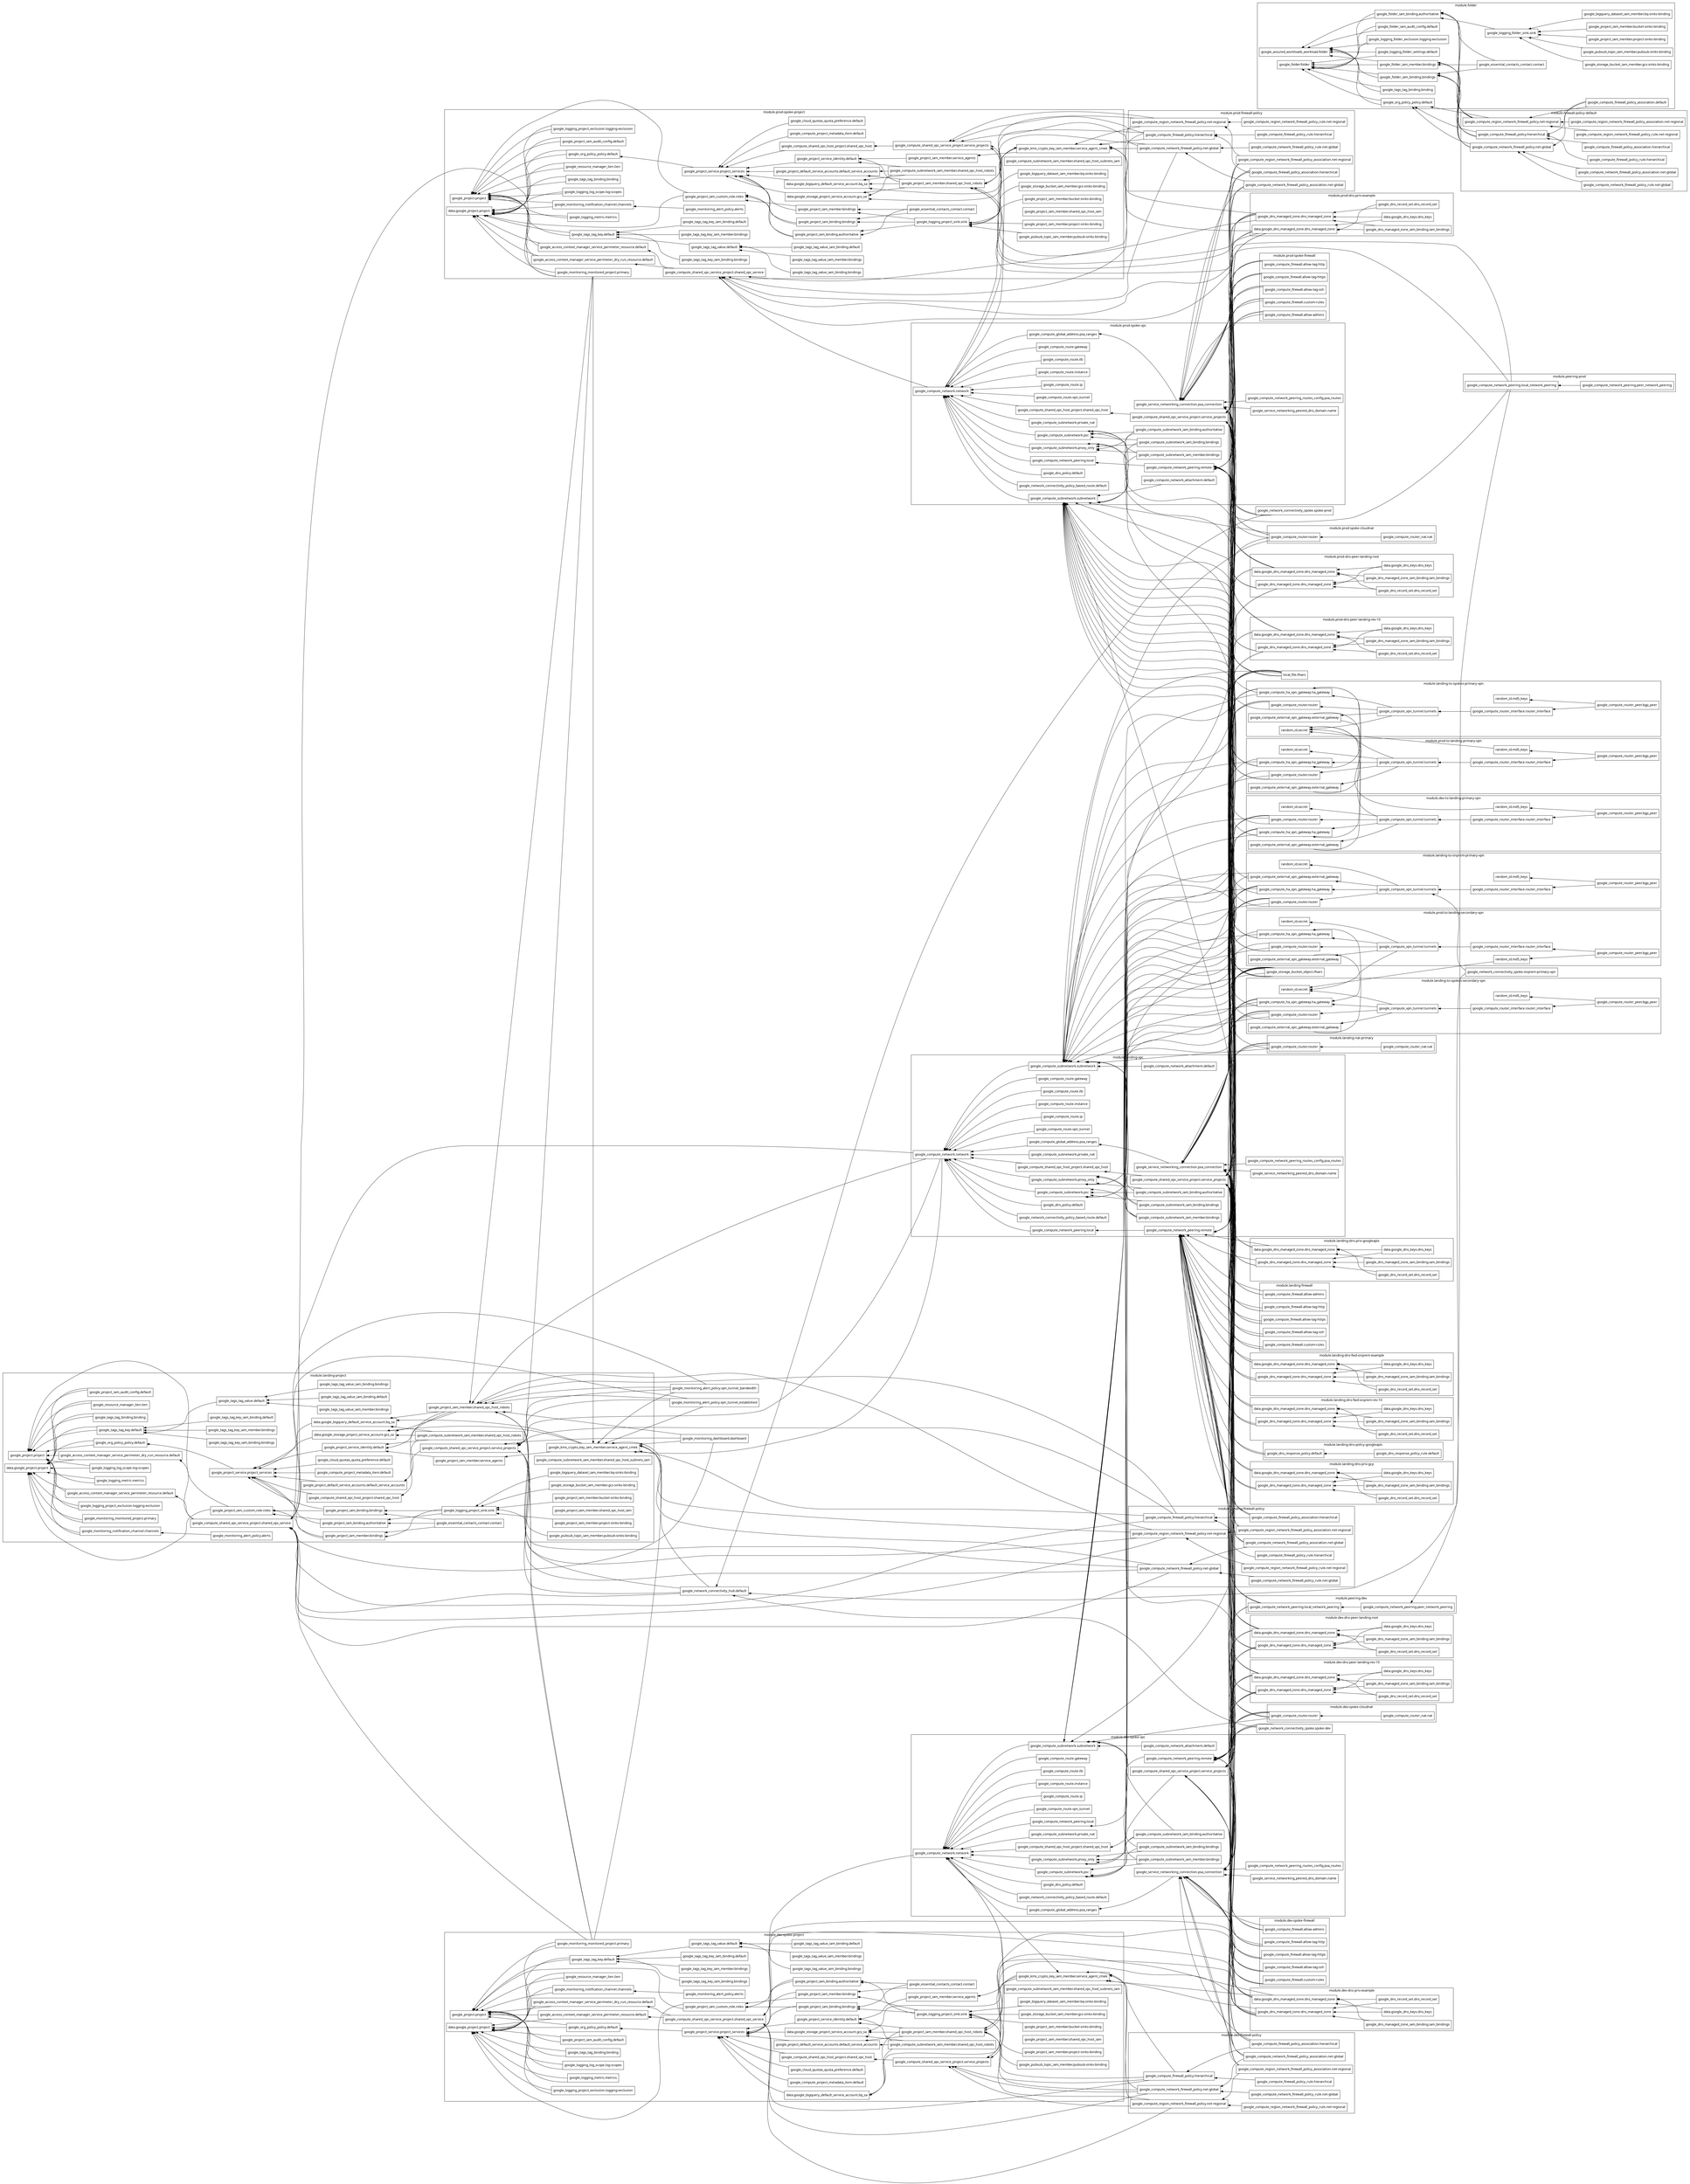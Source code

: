 digraph G {
  rankdir = "RL";
  node [shape = rect, fontname = "sans-serif"];
  "google_monitoring_alert_policy.vpn_tunnel_bandwidth" [label="google_monitoring_alert_policy.vpn_tunnel_bandwidth"];
  "google_monitoring_alert_policy.vpn_tunnel_established" [label="google_monitoring_alert_policy.vpn_tunnel_established"];
  "google_monitoring_dashboard.dashboard" [label="google_monitoring_dashboard.dashboard"];
  "google_network_connectivity_hub.default" [label="google_network_connectivity_hub.default"];
  "google_network_connectivity_spoke.onprem-primary-vpn" [label="google_network_connectivity_spoke.onprem-primary-vpn"];
  "google_network_connectivity_spoke.spoke-dev" [label="google_network_connectivity_spoke.spoke-dev"];
  "google_network_connectivity_spoke.spoke-prod" [label="google_network_connectivity_spoke.spoke-prod"];
  "google_storage_bucket_object.tfvars" [label="google_storage_bucket_object.tfvars"];
  "local_file.tfvars" [label="local_file.tfvars"];
  subgraph "cluster_module.dev-dns-peer-landing-rev-10" {
    label = "module.dev-dns-peer-landing-rev-10"
    fontname = "sans-serif"
    "module.dev-dns-peer-landing-rev-10.data.google_dns_keys.dns_keys" [label="data.google_dns_keys.dns_keys"];
    "module.dev-dns-peer-landing-rev-10.data.google_dns_managed_zone.dns_managed_zone" [label="data.google_dns_managed_zone.dns_managed_zone"];
    "module.dev-dns-peer-landing-rev-10.google_dns_managed_zone.dns_managed_zone" [label="google_dns_managed_zone.dns_managed_zone"];
    "module.dev-dns-peer-landing-rev-10.google_dns_managed_zone_iam_binding.iam_bindings" [label="google_dns_managed_zone_iam_binding.iam_bindings"];
    "module.dev-dns-peer-landing-rev-10.google_dns_record_set.dns_record_set" [label="google_dns_record_set.dns_record_set"];
  }
  subgraph "cluster_module.dev-dns-peer-landing-root" {
    label = "module.dev-dns-peer-landing-root"
    fontname = "sans-serif"
    "module.dev-dns-peer-landing-root.data.google_dns_keys.dns_keys" [label="data.google_dns_keys.dns_keys"];
    "module.dev-dns-peer-landing-root.data.google_dns_managed_zone.dns_managed_zone" [label="data.google_dns_managed_zone.dns_managed_zone"];
    "module.dev-dns-peer-landing-root.google_dns_managed_zone.dns_managed_zone" [label="google_dns_managed_zone.dns_managed_zone"];
    "module.dev-dns-peer-landing-root.google_dns_managed_zone_iam_binding.iam_bindings" [label="google_dns_managed_zone_iam_binding.iam_bindings"];
    "module.dev-dns-peer-landing-root.google_dns_record_set.dns_record_set" [label="google_dns_record_set.dns_record_set"];
  }
  subgraph "cluster_module.dev-dns-priv-example" {
    label = "module.dev-dns-priv-example"
    fontname = "sans-serif"
    "module.dev-dns-priv-example.data.google_dns_keys.dns_keys" [label="data.google_dns_keys.dns_keys"];
    "module.dev-dns-priv-example.data.google_dns_managed_zone.dns_managed_zone" [label="data.google_dns_managed_zone.dns_managed_zone"];
    "module.dev-dns-priv-example.google_dns_managed_zone.dns_managed_zone" [label="google_dns_managed_zone.dns_managed_zone"];
    "module.dev-dns-priv-example.google_dns_managed_zone_iam_binding.iam_bindings" [label="google_dns_managed_zone_iam_binding.iam_bindings"];
    "module.dev-dns-priv-example.google_dns_record_set.dns_record_set" [label="google_dns_record_set.dns_record_set"];
  }
  subgraph "cluster_module.dev-firewall-policy" {
    label = "module.dev-firewall-policy"
    fontname = "sans-serif"
    "module.dev-firewall-policy.google_compute_firewall_policy.hierarchical" [label="google_compute_firewall_policy.hierarchical"];
    "module.dev-firewall-policy.google_compute_firewall_policy_association.hierarchical" [label="google_compute_firewall_policy_association.hierarchical"];
    "module.dev-firewall-policy.google_compute_firewall_policy_rule.hierarchical" [label="google_compute_firewall_policy_rule.hierarchical"];
    "module.dev-firewall-policy.google_compute_network_firewall_policy.net-global" [label="google_compute_network_firewall_policy.net-global"];
    "module.dev-firewall-policy.google_compute_network_firewall_policy_association.net-global" [label="google_compute_network_firewall_policy_association.net-global"];
    "module.dev-firewall-policy.google_compute_network_firewall_policy_rule.net-global" [label="google_compute_network_firewall_policy_rule.net-global"];
    "module.dev-firewall-policy.google_compute_region_network_firewall_policy.net-regional" [label="google_compute_region_network_firewall_policy.net-regional"];
    "module.dev-firewall-policy.google_compute_region_network_firewall_policy_association.net-regional" [label="google_compute_region_network_firewall_policy_association.net-regional"];
    "module.dev-firewall-policy.google_compute_region_network_firewall_policy_rule.net-regional" [label="google_compute_region_network_firewall_policy_rule.net-regional"];
  }
  subgraph "cluster_module.dev-spoke-cloudnat" {
    label = "module.dev-spoke-cloudnat"
    fontname = "sans-serif"
    "module.dev-spoke-cloudnat.google_compute_router.router" [label="google_compute_router.router"];
    "module.dev-spoke-cloudnat.google_compute_router_nat.nat" [label="google_compute_router_nat.nat"];
  }
  subgraph "cluster_module.dev-spoke-firewall" {
    label = "module.dev-spoke-firewall"
    fontname = "sans-serif"
    "module.dev-spoke-firewall.google_compute_firewall.allow-admins" [label="google_compute_firewall.allow-admins"];
    "module.dev-spoke-firewall.google_compute_firewall.allow-tag-http" [label="google_compute_firewall.allow-tag-http"];
    "module.dev-spoke-firewall.google_compute_firewall.allow-tag-https" [label="google_compute_firewall.allow-tag-https"];
    "module.dev-spoke-firewall.google_compute_firewall.allow-tag-ssh" [label="google_compute_firewall.allow-tag-ssh"];
    "module.dev-spoke-firewall.google_compute_firewall.custom-rules" [label="google_compute_firewall.custom-rules"];
  }
  subgraph "cluster_module.dev-spoke-project" {
    label = "module.dev-spoke-project"
    fontname = "sans-serif"
    "module.dev-spoke-project.data.google_bigquery_default_service_account.bq_sa" [label="data.google_bigquery_default_service_account.bq_sa"];
    "module.dev-spoke-project.data.google_project.project" [label="data.google_project.project"];
    "module.dev-spoke-project.data.google_storage_project_service_account.gcs_sa" [label="data.google_storage_project_service_account.gcs_sa"];
    "module.dev-spoke-project.google_access_context_manager_service_perimeter_dry_run_resource.default" [label="google_access_context_manager_service_perimeter_dry_run_resource.default"];
    "module.dev-spoke-project.google_access_context_manager_service_perimeter_resource.default" [label="google_access_context_manager_service_perimeter_resource.default"];
    "module.dev-spoke-project.google_bigquery_dataset_iam_member.bq-sinks-binding" [label="google_bigquery_dataset_iam_member.bq-sinks-binding"];
    "module.dev-spoke-project.google_cloud_quotas_quota_preference.default" [label="google_cloud_quotas_quota_preference.default"];
    "module.dev-spoke-project.google_compute_project_metadata_item.default" [label="google_compute_project_metadata_item.default"];
    "module.dev-spoke-project.google_compute_shared_vpc_host_project.shared_vpc_host" [label="google_compute_shared_vpc_host_project.shared_vpc_host"];
    "module.dev-spoke-project.google_compute_shared_vpc_service_project.service_projects" [label="google_compute_shared_vpc_service_project.service_projects"];
    "module.dev-spoke-project.google_compute_shared_vpc_service_project.shared_vpc_service" [label="google_compute_shared_vpc_service_project.shared_vpc_service"];
    "module.dev-spoke-project.google_compute_subnetwork_iam_member.shared_vpc_host_robots" [label="google_compute_subnetwork_iam_member.shared_vpc_host_robots"];
    "module.dev-spoke-project.google_compute_subnetwork_iam_member.shared_vpc_host_subnets_iam" [label="google_compute_subnetwork_iam_member.shared_vpc_host_subnets_iam"];
    "module.dev-spoke-project.google_essential_contacts_contact.contact" [label="google_essential_contacts_contact.contact"];
    "module.dev-spoke-project.google_kms_crypto_key_iam_member.service_agent_cmek" [label="google_kms_crypto_key_iam_member.service_agent_cmek"];
    "module.dev-spoke-project.google_logging_log_scope.log-scopes" [label="google_logging_log_scope.log-scopes"];
    "module.dev-spoke-project.google_logging_metric.metrics" [label="google_logging_metric.metrics"];
    "module.dev-spoke-project.google_logging_project_exclusion.logging-exclusion" [label="google_logging_project_exclusion.logging-exclusion"];
    "module.dev-spoke-project.google_logging_project_sink.sink" [label="google_logging_project_sink.sink"];
    "module.dev-spoke-project.google_monitoring_alert_policy.alerts" [label="google_monitoring_alert_policy.alerts"];
    "module.dev-spoke-project.google_monitoring_monitored_project.primary" [label="google_monitoring_monitored_project.primary"];
    "module.dev-spoke-project.google_monitoring_notification_channel.channels" [label="google_monitoring_notification_channel.channels"];
    "module.dev-spoke-project.google_org_policy_policy.default" [label="google_org_policy_policy.default"];
    "module.dev-spoke-project.google_project.project" [label="google_project.project"];
    "module.dev-spoke-project.google_project_default_service_accounts.default_service_accounts" [label="google_project_default_service_accounts.default_service_accounts"];
    "module.dev-spoke-project.google_project_iam_audit_config.default" [label="google_project_iam_audit_config.default"];
    "module.dev-spoke-project.google_project_iam_binding.authoritative" [label="google_project_iam_binding.authoritative"];
    "module.dev-spoke-project.google_project_iam_binding.bindings" [label="google_project_iam_binding.bindings"];
    "module.dev-spoke-project.google_project_iam_custom_role.roles" [label="google_project_iam_custom_role.roles"];
    "module.dev-spoke-project.google_project_iam_member.bindings" [label="google_project_iam_member.bindings"];
    "module.dev-spoke-project.google_project_iam_member.bucket-sinks-binding" [label="google_project_iam_member.bucket-sinks-binding"];
    "module.dev-spoke-project.google_project_iam_member.project-sinks-binding" [label="google_project_iam_member.project-sinks-binding"];
    "module.dev-spoke-project.google_project_iam_member.service_agents" [label="google_project_iam_member.service_agents"];
    "module.dev-spoke-project.google_project_iam_member.shared_vpc_host_iam" [label="google_project_iam_member.shared_vpc_host_iam"];
    "module.dev-spoke-project.google_project_iam_member.shared_vpc_host_robots" [label="google_project_iam_member.shared_vpc_host_robots"];
    "module.dev-spoke-project.google_project_service.project_services" [label="google_project_service.project_services"];
    "module.dev-spoke-project.google_project_service_identity.default" [label="google_project_service_identity.default"];
    "module.dev-spoke-project.google_pubsub_topic_iam_member.pubsub-sinks-binding" [label="google_pubsub_topic_iam_member.pubsub-sinks-binding"];
    "module.dev-spoke-project.google_resource_manager_lien.lien" [label="google_resource_manager_lien.lien"];
    "module.dev-spoke-project.google_storage_bucket_iam_member.gcs-sinks-binding" [label="google_storage_bucket_iam_member.gcs-sinks-binding"];
    "module.dev-spoke-project.google_tags_tag_binding.binding" [label="google_tags_tag_binding.binding"];
    "module.dev-spoke-project.google_tags_tag_key.default" [label="google_tags_tag_key.default"];
    "module.dev-spoke-project.google_tags_tag_key_iam_binding.bindings" [label="google_tags_tag_key_iam_binding.bindings"];
    "module.dev-spoke-project.google_tags_tag_key_iam_binding.default" [label="google_tags_tag_key_iam_binding.default"];
    "module.dev-spoke-project.google_tags_tag_key_iam_member.bindings" [label="google_tags_tag_key_iam_member.bindings"];
    "module.dev-spoke-project.google_tags_tag_value.default" [label="google_tags_tag_value.default"];
    "module.dev-spoke-project.google_tags_tag_value_iam_binding.bindings" [label="google_tags_tag_value_iam_binding.bindings"];
    "module.dev-spoke-project.google_tags_tag_value_iam_binding.default" [label="google_tags_tag_value_iam_binding.default"];
    "module.dev-spoke-project.google_tags_tag_value_iam_member.bindings" [label="google_tags_tag_value_iam_member.bindings"];
  }
  subgraph "cluster_module.dev-spoke-vpc" {
    label = "module.dev-spoke-vpc"
    fontname = "sans-serif"
    "module.dev-spoke-vpc.google_compute_global_address.psa_ranges" [label="google_compute_global_address.psa_ranges"];
    "module.dev-spoke-vpc.google_compute_network.network" [label="google_compute_network.network"];
    "module.dev-spoke-vpc.google_compute_network_attachment.default" [label="google_compute_network_attachment.default"];
    "module.dev-spoke-vpc.google_compute_network_peering.local" [label="google_compute_network_peering.local"];
    "module.dev-spoke-vpc.google_compute_network_peering.remote" [label="google_compute_network_peering.remote"];
    "module.dev-spoke-vpc.google_compute_network_peering_routes_config.psa_routes" [label="google_compute_network_peering_routes_config.psa_routes"];
    "module.dev-spoke-vpc.google_compute_route.gateway" [label="google_compute_route.gateway"];
    "module.dev-spoke-vpc.google_compute_route.ilb" [label="google_compute_route.ilb"];
    "module.dev-spoke-vpc.google_compute_route.instance" [label="google_compute_route.instance"];
    "module.dev-spoke-vpc.google_compute_route.ip" [label="google_compute_route.ip"];
    "module.dev-spoke-vpc.google_compute_route.vpn_tunnel" [label="google_compute_route.vpn_tunnel"];
    "module.dev-spoke-vpc.google_compute_shared_vpc_host_project.shared_vpc_host" [label="google_compute_shared_vpc_host_project.shared_vpc_host"];
    "module.dev-spoke-vpc.google_compute_shared_vpc_service_project.service_projects" [label="google_compute_shared_vpc_service_project.service_projects"];
    "module.dev-spoke-vpc.google_compute_subnetwork.private_nat" [label="google_compute_subnetwork.private_nat"];
    "module.dev-spoke-vpc.google_compute_subnetwork.proxy_only" [label="google_compute_subnetwork.proxy_only"];
    "module.dev-spoke-vpc.google_compute_subnetwork.psc" [label="google_compute_subnetwork.psc"];
    "module.dev-spoke-vpc.google_compute_subnetwork.subnetwork" [label="google_compute_subnetwork.subnetwork"];
    "module.dev-spoke-vpc.google_compute_subnetwork_iam_binding.authoritative" [label="google_compute_subnetwork_iam_binding.authoritative"];
    "module.dev-spoke-vpc.google_compute_subnetwork_iam_binding.bindings" [label="google_compute_subnetwork_iam_binding.bindings"];
    "module.dev-spoke-vpc.google_compute_subnetwork_iam_member.bindings" [label="google_compute_subnetwork_iam_member.bindings"];
    "module.dev-spoke-vpc.google_dns_policy.default" [label="google_dns_policy.default"];
    "module.dev-spoke-vpc.google_network_connectivity_policy_based_route.default" [label="google_network_connectivity_policy_based_route.default"];
    "module.dev-spoke-vpc.google_service_networking_connection.psa_connection" [label="google_service_networking_connection.psa_connection"];
    "module.dev-spoke-vpc.google_service_networking_peered_dns_domain.name" [label="google_service_networking_peered_dns_domain.name"];
  }
  subgraph "cluster_module.dev-to-landing-primary-vpn" {
    label = "module.dev-to-landing-primary-vpn"
    fontname = "sans-serif"
    "module.dev-to-landing-primary-vpn.google_compute_external_vpn_gateway.external_gateway" [label="google_compute_external_vpn_gateway.external_gateway"];
    "module.dev-to-landing-primary-vpn.google_compute_ha_vpn_gateway.ha_gateway" [label="google_compute_ha_vpn_gateway.ha_gateway"];
    "module.dev-to-landing-primary-vpn.google_compute_router.router" [label="google_compute_router.router"];
    "module.dev-to-landing-primary-vpn.google_compute_router_interface.router_interface" [label="google_compute_router_interface.router_interface"];
    "module.dev-to-landing-primary-vpn.google_compute_router_peer.bgp_peer" [label="google_compute_router_peer.bgp_peer"];
    "module.dev-to-landing-primary-vpn.google_compute_vpn_tunnel.tunnels" [label="google_compute_vpn_tunnel.tunnels"];
    "module.dev-to-landing-primary-vpn.random_id.md5_keys" [label="random_id.md5_keys"];
    "module.dev-to-landing-primary-vpn.random_id.secret" [label="random_id.secret"];
  }
  subgraph "cluster_module.firewall-policy-default" {
    label = "module.firewall-policy-default"
    fontname = "sans-serif"
    "module.firewall-policy-default.google_compute_firewall_policy.hierarchical" [label="google_compute_firewall_policy.hierarchical"];
    "module.firewall-policy-default.google_compute_firewall_policy_association.hierarchical" [label="google_compute_firewall_policy_association.hierarchical"];
    "module.firewall-policy-default.google_compute_firewall_policy_rule.hierarchical" [label="google_compute_firewall_policy_rule.hierarchical"];
    "module.firewall-policy-default.google_compute_network_firewall_policy.net-global" [label="google_compute_network_firewall_policy.net-global"];
    "module.firewall-policy-default.google_compute_network_firewall_policy_association.net-global" [label="google_compute_network_firewall_policy_association.net-global"];
    "module.firewall-policy-default.google_compute_network_firewall_policy_rule.net-global" [label="google_compute_network_firewall_policy_rule.net-global"];
    "module.firewall-policy-default.google_compute_region_network_firewall_policy.net-regional" [label="google_compute_region_network_firewall_policy.net-regional"];
    "module.firewall-policy-default.google_compute_region_network_firewall_policy_association.net-regional" [label="google_compute_region_network_firewall_policy_association.net-regional"];
    "module.firewall-policy-default.google_compute_region_network_firewall_policy_rule.net-regional" [label="google_compute_region_network_firewall_policy_rule.net-regional"];
  }
  subgraph "cluster_module.folder" {
    label = "module.folder"
    fontname = "sans-serif"
    "module.folder.google_assured_workloads_workload.folder" [label="google_assured_workloads_workload.folder"];
    "module.folder.google_bigquery_dataset_iam_member.bq-sinks-binding" [label="google_bigquery_dataset_iam_member.bq-sinks-binding"];
    "module.folder.google_compute_firewall_policy_association.default" [label="google_compute_firewall_policy_association.default"];
    "module.folder.google_essential_contacts_contact.contact" [label="google_essential_contacts_contact.contact"];
    "module.folder.google_folder.folder" [label="google_folder.folder"];
    "module.folder.google_folder_iam_audit_config.default" [label="google_folder_iam_audit_config.default"];
    "module.folder.google_folder_iam_binding.authoritative" [label="google_folder_iam_binding.authoritative"];
    "module.folder.google_folder_iam_binding.bindings" [label="google_folder_iam_binding.bindings"];
    "module.folder.google_folder_iam_member.bindings" [label="google_folder_iam_member.bindings"];
    "module.folder.google_logging_folder_exclusion.logging-exclusion" [label="google_logging_folder_exclusion.logging-exclusion"];
    "module.folder.google_logging_folder_settings.default" [label="google_logging_folder_settings.default"];
    "module.folder.google_logging_folder_sink.sink" [label="google_logging_folder_sink.sink"];
    "module.folder.google_org_policy_policy.default" [label="google_org_policy_policy.default"];
    "module.folder.google_project_iam_member.bucket-sinks-binding" [label="google_project_iam_member.bucket-sinks-binding"];
    "module.folder.google_project_iam_member.project-sinks-binding" [label="google_project_iam_member.project-sinks-binding"];
    "module.folder.google_pubsub_topic_iam_member.pubsub-sinks-binding" [label="google_pubsub_topic_iam_member.pubsub-sinks-binding"];
    "module.folder.google_storage_bucket_iam_member.gcs-sinks-binding" [label="google_storage_bucket_iam_member.gcs-sinks-binding"];
    "module.folder.google_tags_tag_binding.binding" [label="google_tags_tag_binding.binding"];
  }
  subgraph "cluster_module.landing-dns-fwd-onprem-example" {
    label = "module.landing-dns-fwd-onprem-example"
    fontname = "sans-serif"
    "module.landing-dns-fwd-onprem-example.data.google_dns_keys.dns_keys" [label="data.google_dns_keys.dns_keys"];
    "module.landing-dns-fwd-onprem-example.data.google_dns_managed_zone.dns_managed_zone" [label="data.google_dns_managed_zone.dns_managed_zone"];
    "module.landing-dns-fwd-onprem-example.google_dns_managed_zone.dns_managed_zone" [label="google_dns_managed_zone.dns_managed_zone"];
    "module.landing-dns-fwd-onprem-example.google_dns_managed_zone_iam_binding.iam_bindings" [label="google_dns_managed_zone_iam_binding.iam_bindings"];
    "module.landing-dns-fwd-onprem-example.google_dns_record_set.dns_record_set" [label="google_dns_record_set.dns_record_set"];
  }
  subgraph "cluster_module.landing-dns-fwd-onprem-rev-10" {
    label = "module.landing-dns-fwd-onprem-rev-10"
    fontname = "sans-serif"
    "module.landing-dns-fwd-onprem-rev-10.data.google_dns_keys.dns_keys" [label="data.google_dns_keys.dns_keys"];
    "module.landing-dns-fwd-onprem-rev-10.data.google_dns_managed_zone.dns_managed_zone" [label="data.google_dns_managed_zone.dns_managed_zone"];
    "module.landing-dns-fwd-onprem-rev-10.google_dns_managed_zone.dns_managed_zone" [label="google_dns_managed_zone.dns_managed_zone"];
    "module.landing-dns-fwd-onprem-rev-10.google_dns_managed_zone_iam_binding.iam_bindings" [label="google_dns_managed_zone_iam_binding.iam_bindings"];
    "module.landing-dns-fwd-onprem-rev-10.google_dns_record_set.dns_record_set" [label="google_dns_record_set.dns_record_set"];
  }
  subgraph "cluster_module.landing-dns-policy-googleapis" {
    label = "module.landing-dns-policy-googleapis"
    fontname = "sans-serif"
    "module.landing-dns-policy-googleapis.google_dns_response_policy.default" [label="google_dns_response_policy.default"];
    "module.landing-dns-policy-googleapis.google_dns_response_policy_rule.default" [label="google_dns_response_policy_rule.default"];
  }
  subgraph "cluster_module.landing-dns-priv-gcp" {
    label = "module.landing-dns-priv-gcp"
    fontname = "sans-serif"
    "module.landing-dns-priv-gcp.data.google_dns_keys.dns_keys" [label="data.google_dns_keys.dns_keys"];
    "module.landing-dns-priv-gcp.data.google_dns_managed_zone.dns_managed_zone" [label="data.google_dns_managed_zone.dns_managed_zone"];
    "module.landing-dns-priv-gcp.google_dns_managed_zone.dns_managed_zone" [label="google_dns_managed_zone.dns_managed_zone"];
    "module.landing-dns-priv-gcp.google_dns_managed_zone_iam_binding.iam_bindings" [label="google_dns_managed_zone_iam_binding.iam_bindings"];
    "module.landing-dns-priv-gcp.google_dns_record_set.dns_record_set" [label="google_dns_record_set.dns_record_set"];
  }
  subgraph "cluster_module.landing-dns-priv-googleapis" {
    label = "module.landing-dns-priv-googleapis"
    fontname = "sans-serif"
    "module.landing-dns-priv-googleapis.data.google_dns_keys.dns_keys" [label="data.google_dns_keys.dns_keys"];
    "module.landing-dns-priv-googleapis.data.google_dns_managed_zone.dns_managed_zone" [label="data.google_dns_managed_zone.dns_managed_zone"];
    "module.landing-dns-priv-googleapis.google_dns_managed_zone.dns_managed_zone" [label="google_dns_managed_zone.dns_managed_zone"];
    "module.landing-dns-priv-googleapis.google_dns_managed_zone_iam_binding.iam_bindings" [label="google_dns_managed_zone_iam_binding.iam_bindings"];
    "module.landing-dns-priv-googleapis.google_dns_record_set.dns_record_set" [label="google_dns_record_set.dns_record_set"];
  }
  subgraph "cluster_module.landing-firewall" {
    label = "module.landing-firewall"
    fontname = "sans-serif"
    "module.landing-firewall.google_compute_firewall.allow-admins" [label="google_compute_firewall.allow-admins"];
    "module.landing-firewall.google_compute_firewall.allow-tag-http" [label="google_compute_firewall.allow-tag-http"];
    "module.landing-firewall.google_compute_firewall.allow-tag-https" [label="google_compute_firewall.allow-tag-https"];
    "module.landing-firewall.google_compute_firewall.allow-tag-ssh" [label="google_compute_firewall.allow-tag-ssh"];
    "module.landing-firewall.google_compute_firewall.custom-rules" [label="google_compute_firewall.custom-rules"];
  }
  subgraph "cluster_module.landing-firewall-policy" {
    label = "module.landing-firewall-policy"
    fontname = "sans-serif"
    "module.landing-firewall-policy.google_compute_firewall_policy.hierarchical" [label="google_compute_firewall_policy.hierarchical"];
    "module.landing-firewall-policy.google_compute_firewall_policy_association.hierarchical" [label="google_compute_firewall_policy_association.hierarchical"];
    "module.landing-firewall-policy.google_compute_firewall_policy_rule.hierarchical" [label="google_compute_firewall_policy_rule.hierarchical"];
    "module.landing-firewall-policy.google_compute_network_firewall_policy.net-global" [label="google_compute_network_firewall_policy.net-global"];
    "module.landing-firewall-policy.google_compute_network_firewall_policy_association.net-global" [label="google_compute_network_firewall_policy_association.net-global"];
    "module.landing-firewall-policy.google_compute_network_firewall_policy_rule.net-global" [label="google_compute_network_firewall_policy_rule.net-global"];
    "module.landing-firewall-policy.google_compute_region_network_firewall_policy.net-regional" [label="google_compute_region_network_firewall_policy.net-regional"];
    "module.landing-firewall-policy.google_compute_region_network_firewall_policy_association.net-regional" [label="google_compute_region_network_firewall_policy_association.net-regional"];
    "module.landing-firewall-policy.google_compute_region_network_firewall_policy_rule.net-regional" [label="google_compute_region_network_firewall_policy_rule.net-regional"];
  }
  subgraph "cluster_module.landing-nat-primary" {
    label = "module.landing-nat-primary"
    fontname = "sans-serif"
    "module.landing-nat-primary.google_compute_router.router" [label="google_compute_router.router"];
    "module.landing-nat-primary.google_compute_router_nat.nat" [label="google_compute_router_nat.nat"];
  }
  subgraph "cluster_module.landing-project" {
    label = "module.landing-project"
    fontname = "sans-serif"
    "module.landing-project.data.google_bigquery_default_service_account.bq_sa" [label="data.google_bigquery_default_service_account.bq_sa"];
    "module.landing-project.data.google_project.project" [label="data.google_project.project"];
    "module.landing-project.data.google_storage_project_service_account.gcs_sa" [label="data.google_storage_project_service_account.gcs_sa"];
    "module.landing-project.google_access_context_manager_service_perimeter_dry_run_resource.default" [label="google_access_context_manager_service_perimeter_dry_run_resource.default"];
    "module.landing-project.google_access_context_manager_service_perimeter_resource.default" [label="google_access_context_manager_service_perimeter_resource.default"];
    "module.landing-project.google_bigquery_dataset_iam_member.bq-sinks-binding" [label="google_bigquery_dataset_iam_member.bq-sinks-binding"];
    "module.landing-project.google_cloud_quotas_quota_preference.default" [label="google_cloud_quotas_quota_preference.default"];
    "module.landing-project.google_compute_project_metadata_item.default" [label="google_compute_project_metadata_item.default"];
    "module.landing-project.google_compute_shared_vpc_host_project.shared_vpc_host" [label="google_compute_shared_vpc_host_project.shared_vpc_host"];
    "module.landing-project.google_compute_shared_vpc_service_project.service_projects" [label="google_compute_shared_vpc_service_project.service_projects"];
    "module.landing-project.google_compute_shared_vpc_service_project.shared_vpc_service" [label="google_compute_shared_vpc_service_project.shared_vpc_service"];
    "module.landing-project.google_compute_subnetwork_iam_member.shared_vpc_host_robots" [label="google_compute_subnetwork_iam_member.shared_vpc_host_robots"];
    "module.landing-project.google_compute_subnetwork_iam_member.shared_vpc_host_subnets_iam" [label="google_compute_subnetwork_iam_member.shared_vpc_host_subnets_iam"];
    "module.landing-project.google_essential_contacts_contact.contact" [label="google_essential_contacts_contact.contact"];
    "module.landing-project.google_kms_crypto_key_iam_member.service_agent_cmek" [label="google_kms_crypto_key_iam_member.service_agent_cmek"];
    "module.landing-project.google_logging_log_scope.log-scopes" [label="google_logging_log_scope.log-scopes"];
    "module.landing-project.google_logging_metric.metrics" [label="google_logging_metric.metrics"];
    "module.landing-project.google_logging_project_exclusion.logging-exclusion" [label="google_logging_project_exclusion.logging-exclusion"];
    "module.landing-project.google_logging_project_sink.sink" [label="google_logging_project_sink.sink"];
    "module.landing-project.google_monitoring_alert_policy.alerts" [label="google_monitoring_alert_policy.alerts"];
    "module.landing-project.google_monitoring_monitored_project.primary" [label="google_monitoring_monitored_project.primary"];
    "module.landing-project.google_monitoring_notification_channel.channels" [label="google_monitoring_notification_channel.channels"];
    "module.landing-project.google_org_policy_policy.default" [label="google_org_policy_policy.default"];
    "module.landing-project.google_project.project" [label="google_project.project"];
    "module.landing-project.google_project_default_service_accounts.default_service_accounts" [label="google_project_default_service_accounts.default_service_accounts"];
    "module.landing-project.google_project_iam_audit_config.default" [label="google_project_iam_audit_config.default"];
    "module.landing-project.google_project_iam_binding.authoritative" [label="google_project_iam_binding.authoritative"];
    "module.landing-project.google_project_iam_binding.bindings" [label="google_project_iam_binding.bindings"];
    "module.landing-project.google_project_iam_custom_role.roles" [label="google_project_iam_custom_role.roles"];
    "module.landing-project.google_project_iam_member.bindings" [label="google_project_iam_member.bindings"];
    "module.landing-project.google_project_iam_member.bucket-sinks-binding" [label="google_project_iam_member.bucket-sinks-binding"];
    "module.landing-project.google_project_iam_member.project-sinks-binding" [label="google_project_iam_member.project-sinks-binding"];
    "module.landing-project.google_project_iam_member.service_agents" [label="google_project_iam_member.service_agents"];
    "module.landing-project.google_project_iam_member.shared_vpc_host_iam" [label="google_project_iam_member.shared_vpc_host_iam"];
    "module.landing-project.google_project_iam_member.shared_vpc_host_robots" [label="google_project_iam_member.shared_vpc_host_robots"];
    "module.landing-project.google_project_service.project_services" [label="google_project_service.project_services"];
    "module.landing-project.google_project_service_identity.default" [label="google_project_service_identity.default"];
    "module.landing-project.google_pubsub_topic_iam_member.pubsub-sinks-binding" [label="google_pubsub_topic_iam_member.pubsub-sinks-binding"];
    "module.landing-project.google_resource_manager_lien.lien" [label="google_resource_manager_lien.lien"];
    "module.landing-project.google_storage_bucket_iam_member.gcs-sinks-binding" [label="google_storage_bucket_iam_member.gcs-sinks-binding"];
    "module.landing-project.google_tags_tag_binding.binding" [label="google_tags_tag_binding.binding"];
    "module.landing-project.google_tags_tag_key.default" [label="google_tags_tag_key.default"];
    "module.landing-project.google_tags_tag_key_iam_binding.bindings" [label="google_tags_tag_key_iam_binding.bindings"];
    "module.landing-project.google_tags_tag_key_iam_binding.default" [label="google_tags_tag_key_iam_binding.default"];
    "module.landing-project.google_tags_tag_key_iam_member.bindings" [label="google_tags_tag_key_iam_member.bindings"];
    "module.landing-project.google_tags_tag_value.default" [label="google_tags_tag_value.default"];
    "module.landing-project.google_tags_tag_value_iam_binding.bindings" [label="google_tags_tag_value_iam_binding.bindings"];
    "module.landing-project.google_tags_tag_value_iam_binding.default" [label="google_tags_tag_value_iam_binding.default"];
    "module.landing-project.google_tags_tag_value_iam_member.bindings" [label="google_tags_tag_value_iam_member.bindings"];
  }
  subgraph "cluster_module.landing-to-onprem-primary-vpn" {
    label = "module.landing-to-onprem-primary-vpn"
    fontname = "sans-serif"
    "module.landing-to-onprem-primary-vpn.google_compute_external_vpn_gateway.external_gateway" [label="google_compute_external_vpn_gateway.external_gateway"];
    "module.landing-to-onprem-primary-vpn.google_compute_ha_vpn_gateway.ha_gateway" [label="google_compute_ha_vpn_gateway.ha_gateway"];
    "module.landing-to-onprem-primary-vpn.google_compute_router.router" [label="google_compute_router.router"];
    "module.landing-to-onprem-primary-vpn.google_compute_router_interface.router_interface" [label="google_compute_router_interface.router_interface"];
    "module.landing-to-onprem-primary-vpn.google_compute_router_peer.bgp_peer" [label="google_compute_router_peer.bgp_peer"];
    "module.landing-to-onprem-primary-vpn.google_compute_vpn_tunnel.tunnels" [label="google_compute_vpn_tunnel.tunnels"];
    "module.landing-to-onprem-primary-vpn.random_id.md5_keys" [label="random_id.md5_keys"];
    "module.landing-to-onprem-primary-vpn.random_id.secret" [label="random_id.secret"];
  }
  subgraph "cluster_module.landing-to-spokes-primary-vpn" {
    label = "module.landing-to-spokes-primary-vpn"
    fontname = "sans-serif"
    "module.landing-to-spokes-primary-vpn.google_compute_external_vpn_gateway.external_gateway" [label="google_compute_external_vpn_gateway.external_gateway"];
    "module.landing-to-spokes-primary-vpn.google_compute_ha_vpn_gateway.ha_gateway" [label="google_compute_ha_vpn_gateway.ha_gateway"];
    "module.landing-to-spokes-primary-vpn.google_compute_router.router" [label="google_compute_router.router"];
    "module.landing-to-spokes-primary-vpn.google_compute_router_interface.router_interface" [label="google_compute_router_interface.router_interface"];
    "module.landing-to-spokes-primary-vpn.google_compute_router_peer.bgp_peer" [label="google_compute_router_peer.bgp_peer"];
    "module.landing-to-spokes-primary-vpn.google_compute_vpn_tunnel.tunnels" [label="google_compute_vpn_tunnel.tunnels"];
    "module.landing-to-spokes-primary-vpn.random_id.md5_keys" [label="random_id.md5_keys"];
    "module.landing-to-spokes-primary-vpn.random_id.secret" [label="random_id.secret"];
  }
  subgraph "cluster_module.landing-to-spokes-secondary-vpn" {
    label = "module.landing-to-spokes-secondary-vpn"
    fontname = "sans-serif"
    "module.landing-to-spokes-secondary-vpn.google_compute_external_vpn_gateway.external_gateway" [label="google_compute_external_vpn_gateway.external_gateway"];
    "module.landing-to-spokes-secondary-vpn.google_compute_ha_vpn_gateway.ha_gateway" [label="google_compute_ha_vpn_gateway.ha_gateway"];
    "module.landing-to-spokes-secondary-vpn.google_compute_router.router" [label="google_compute_router.router"];
    "module.landing-to-spokes-secondary-vpn.google_compute_router_interface.router_interface" [label="google_compute_router_interface.router_interface"];
    "module.landing-to-spokes-secondary-vpn.google_compute_router_peer.bgp_peer" [label="google_compute_router_peer.bgp_peer"];
    "module.landing-to-spokes-secondary-vpn.google_compute_vpn_tunnel.tunnels" [label="google_compute_vpn_tunnel.tunnels"];
    "module.landing-to-spokes-secondary-vpn.random_id.md5_keys" [label="random_id.md5_keys"];
    "module.landing-to-spokes-secondary-vpn.random_id.secret" [label="random_id.secret"];
  }
  subgraph "cluster_module.landing-vpc" {
    label = "module.landing-vpc"
    fontname = "sans-serif"
    "module.landing-vpc.google_compute_global_address.psa_ranges" [label="google_compute_global_address.psa_ranges"];
    "module.landing-vpc.google_compute_network.network" [label="google_compute_network.network"];
    "module.landing-vpc.google_compute_network_attachment.default" [label="google_compute_network_attachment.default"];
    "module.landing-vpc.google_compute_network_peering.local" [label="google_compute_network_peering.local"];
    "module.landing-vpc.google_compute_network_peering.remote" [label="google_compute_network_peering.remote"];
    "module.landing-vpc.google_compute_network_peering_routes_config.psa_routes" [label="google_compute_network_peering_routes_config.psa_routes"];
    "module.landing-vpc.google_compute_route.gateway" [label="google_compute_route.gateway"];
    "module.landing-vpc.google_compute_route.ilb" [label="google_compute_route.ilb"];
    "module.landing-vpc.google_compute_route.instance" [label="google_compute_route.instance"];
    "module.landing-vpc.google_compute_route.ip" [label="google_compute_route.ip"];
    "module.landing-vpc.google_compute_route.vpn_tunnel" [label="google_compute_route.vpn_tunnel"];
    "module.landing-vpc.google_compute_shared_vpc_host_project.shared_vpc_host" [label="google_compute_shared_vpc_host_project.shared_vpc_host"];
    "module.landing-vpc.google_compute_shared_vpc_service_project.service_projects" [label="google_compute_shared_vpc_service_project.service_projects"];
    "module.landing-vpc.google_compute_subnetwork.private_nat" [label="google_compute_subnetwork.private_nat"];
    "module.landing-vpc.google_compute_subnetwork.proxy_only" [label="google_compute_subnetwork.proxy_only"];
    "module.landing-vpc.google_compute_subnetwork.psc" [label="google_compute_subnetwork.psc"];
    "module.landing-vpc.google_compute_subnetwork.subnetwork" [label="google_compute_subnetwork.subnetwork"];
    "module.landing-vpc.google_compute_subnetwork_iam_binding.authoritative" [label="google_compute_subnetwork_iam_binding.authoritative"];
    "module.landing-vpc.google_compute_subnetwork_iam_binding.bindings" [label="google_compute_subnetwork_iam_binding.bindings"];
    "module.landing-vpc.google_compute_subnetwork_iam_member.bindings" [label="google_compute_subnetwork_iam_member.bindings"];
    "module.landing-vpc.google_dns_policy.default" [label="google_dns_policy.default"];
    "module.landing-vpc.google_network_connectivity_policy_based_route.default" [label="google_network_connectivity_policy_based_route.default"];
    "module.landing-vpc.google_service_networking_connection.psa_connection" [label="google_service_networking_connection.psa_connection"];
    "module.landing-vpc.google_service_networking_peered_dns_domain.name" [label="google_service_networking_peered_dns_domain.name"];
  }
  subgraph "cluster_module.peering-dev" {
    label = "module.peering-dev"
    fontname = "sans-serif"
    "module.peering-dev.google_compute_network_peering.local_network_peering" [label="google_compute_network_peering.local_network_peering"];
    "module.peering-dev.google_compute_network_peering.peer_network_peering" [label="google_compute_network_peering.peer_network_peering"];
  }
  subgraph "cluster_module.peering-prod" {
    label = "module.peering-prod"
    fontname = "sans-serif"
    "module.peering-prod.google_compute_network_peering.local_network_peering" [label="google_compute_network_peering.local_network_peering"];
    "module.peering-prod.google_compute_network_peering.peer_network_peering" [label="google_compute_network_peering.peer_network_peering"];
  }
  subgraph "cluster_module.prod-dns-peer-landing-rev-10" {
    label = "module.prod-dns-peer-landing-rev-10"
    fontname = "sans-serif"
    "module.prod-dns-peer-landing-rev-10.data.google_dns_keys.dns_keys" [label="data.google_dns_keys.dns_keys"];
    "module.prod-dns-peer-landing-rev-10.data.google_dns_managed_zone.dns_managed_zone" [label="data.google_dns_managed_zone.dns_managed_zone"];
    "module.prod-dns-peer-landing-rev-10.google_dns_managed_zone.dns_managed_zone" [label="google_dns_managed_zone.dns_managed_zone"];
    "module.prod-dns-peer-landing-rev-10.google_dns_managed_zone_iam_binding.iam_bindings" [label="google_dns_managed_zone_iam_binding.iam_bindings"];
    "module.prod-dns-peer-landing-rev-10.google_dns_record_set.dns_record_set" [label="google_dns_record_set.dns_record_set"];
  }
  subgraph "cluster_module.prod-dns-peer-landing-root" {
    label = "module.prod-dns-peer-landing-root"
    fontname = "sans-serif"
    "module.prod-dns-peer-landing-root.data.google_dns_keys.dns_keys" [label="data.google_dns_keys.dns_keys"];
    "module.prod-dns-peer-landing-root.data.google_dns_managed_zone.dns_managed_zone" [label="data.google_dns_managed_zone.dns_managed_zone"];
    "module.prod-dns-peer-landing-root.google_dns_managed_zone.dns_managed_zone" [label="google_dns_managed_zone.dns_managed_zone"];
    "module.prod-dns-peer-landing-root.google_dns_managed_zone_iam_binding.iam_bindings" [label="google_dns_managed_zone_iam_binding.iam_bindings"];
    "module.prod-dns-peer-landing-root.google_dns_record_set.dns_record_set" [label="google_dns_record_set.dns_record_set"];
  }
  subgraph "cluster_module.prod-dns-priv-example" {
    label = "module.prod-dns-priv-example"
    fontname = "sans-serif"
    "module.prod-dns-priv-example.data.google_dns_keys.dns_keys" [label="data.google_dns_keys.dns_keys"];
    "module.prod-dns-priv-example.data.google_dns_managed_zone.dns_managed_zone" [label="data.google_dns_managed_zone.dns_managed_zone"];
    "module.prod-dns-priv-example.google_dns_managed_zone.dns_managed_zone" [label="google_dns_managed_zone.dns_managed_zone"];
    "module.prod-dns-priv-example.google_dns_managed_zone_iam_binding.iam_bindings" [label="google_dns_managed_zone_iam_binding.iam_bindings"];
    "module.prod-dns-priv-example.google_dns_record_set.dns_record_set" [label="google_dns_record_set.dns_record_set"];
  }
  subgraph "cluster_module.prod-firewall-policy" {
    label = "module.prod-firewall-policy"
    fontname = "sans-serif"
    "module.prod-firewall-policy.google_compute_firewall_policy.hierarchical" [label="google_compute_firewall_policy.hierarchical"];
    "module.prod-firewall-policy.google_compute_firewall_policy_association.hierarchical" [label="google_compute_firewall_policy_association.hierarchical"];
    "module.prod-firewall-policy.google_compute_firewall_policy_rule.hierarchical" [label="google_compute_firewall_policy_rule.hierarchical"];
    "module.prod-firewall-policy.google_compute_network_firewall_policy.net-global" [label="google_compute_network_firewall_policy.net-global"];
    "module.prod-firewall-policy.google_compute_network_firewall_policy_association.net-global" [label="google_compute_network_firewall_policy_association.net-global"];
    "module.prod-firewall-policy.google_compute_network_firewall_policy_rule.net-global" [label="google_compute_network_firewall_policy_rule.net-global"];
    "module.prod-firewall-policy.google_compute_region_network_firewall_policy.net-regional" [label="google_compute_region_network_firewall_policy.net-regional"];
    "module.prod-firewall-policy.google_compute_region_network_firewall_policy_association.net-regional" [label="google_compute_region_network_firewall_policy_association.net-regional"];
    "module.prod-firewall-policy.google_compute_region_network_firewall_policy_rule.net-regional" [label="google_compute_region_network_firewall_policy_rule.net-regional"];
  }
  subgraph "cluster_module.prod-spoke-cloudnat" {
    label = "module.prod-spoke-cloudnat"
    fontname = "sans-serif"
    "module.prod-spoke-cloudnat.google_compute_router.router" [label="google_compute_router.router"];
    "module.prod-spoke-cloudnat.google_compute_router_nat.nat" [label="google_compute_router_nat.nat"];
  }
  subgraph "cluster_module.prod-spoke-firewall" {
    label = "module.prod-spoke-firewall"
    fontname = "sans-serif"
    "module.prod-spoke-firewall.google_compute_firewall.allow-admins" [label="google_compute_firewall.allow-admins"];
    "module.prod-spoke-firewall.google_compute_firewall.allow-tag-http" [label="google_compute_firewall.allow-tag-http"];
    "module.prod-spoke-firewall.google_compute_firewall.allow-tag-https" [label="google_compute_firewall.allow-tag-https"];
    "module.prod-spoke-firewall.google_compute_firewall.allow-tag-ssh" [label="google_compute_firewall.allow-tag-ssh"];
    "module.prod-spoke-firewall.google_compute_firewall.custom-rules" [label="google_compute_firewall.custom-rules"];
  }
  subgraph "cluster_module.prod-spoke-project" {
    label = "module.prod-spoke-project"
    fontname = "sans-serif"
    "module.prod-spoke-project.data.google_bigquery_default_service_account.bq_sa" [label="data.google_bigquery_default_service_account.bq_sa"];
    "module.prod-spoke-project.data.google_project.project" [label="data.google_project.project"];
    "module.prod-spoke-project.data.google_storage_project_service_account.gcs_sa" [label="data.google_storage_project_service_account.gcs_sa"];
    "module.prod-spoke-project.google_access_context_manager_service_perimeter_dry_run_resource.default" [label="google_access_context_manager_service_perimeter_dry_run_resource.default"];
    "module.prod-spoke-project.google_access_context_manager_service_perimeter_resource.default" [label="google_access_context_manager_service_perimeter_resource.default"];
    "module.prod-spoke-project.google_bigquery_dataset_iam_member.bq-sinks-binding" [label="google_bigquery_dataset_iam_member.bq-sinks-binding"];
    "module.prod-spoke-project.google_cloud_quotas_quota_preference.default" [label="google_cloud_quotas_quota_preference.default"];
    "module.prod-spoke-project.google_compute_project_metadata_item.default" [label="google_compute_project_metadata_item.default"];
    "module.prod-spoke-project.google_compute_shared_vpc_host_project.shared_vpc_host" [label="google_compute_shared_vpc_host_project.shared_vpc_host"];
    "module.prod-spoke-project.google_compute_shared_vpc_service_project.service_projects" [label="google_compute_shared_vpc_service_project.service_projects"];
    "module.prod-spoke-project.google_compute_shared_vpc_service_project.shared_vpc_service" [label="google_compute_shared_vpc_service_project.shared_vpc_service"];
    "module.prod-spoke-project.google_compute_subnetwork_iam_member.shared_vpc_host_robots" [label="google_compute_subnetwork_iam_member.shared_vpc_host_robots"];
    "module.prod-spoke-project.google_compute_subnetwork_iam_member.shared_vpc_host_subnets_iam" [label="google_compute_subnetwork_iam_member.shared_vpc_host_subnets_iam"];
    "module.prod-spoke-project.google_essential_contacts_contact.contact" [label="google_essential_contacts_contact.contact"];
    "module.prod-spoke-project.google_kms_crypto_key_iam_member.service_agent_cmek" [label="google_kms_crypto_key_iam_member.service_agent_cmek"];
    "module.prod-spoke-project.google_logging_log_scope.log-scopes" [label="google_logging_log_scope.log-scopes"];
    "module.prod-spoke-project.google_logging_metric.metrics" [label="google_logging_metric.metrics"];
    "module.prod-spoke-project.google_logging_project_exclusion.logging-exclusion" [label="google_logging_project_exclusion.logging-exclusion"];
    "module.prod-spoke-project.google_logging_project_sink.sink" [label="google_logging_project_sink.sink"];
    "module.prod-spoke-project.google_monitoring_alert_policy.alerts" [label="google_monitoring_alert_policy.alerts"];
    "module.prod-spoke-project.google_monitoring_monitored_project.primary" [label="google_monitoring_monitored_project.primary"];
    "module.prod-spoke-project.google_monitoring_notification_channel.channels" [label="google_monitoring_notification_channel.channels"];
    "module.prod-spoke-project.google_org_policy_policy.default" [label="google_org_policy_policy.default"];
    "module.prod-spoke-project.google_project.project" [label="google_project.project"];
    "module.prod-spoke-project.google_project_default_service_accounts.default_service_accounts" [label="google_project_default_service_accounts.default_service_accounts"];
    "module.prod-spoke-project.google_project_iam_audit_config.default" [label="google_project_iam_audit_config.default"];
    "module.prod-spoke-project.google_project_iam_binding.authoritative" [label="google_project_iam_binding.authoritative"];
    "module.prod-spoke-project.google_project_iam_binding.bindings" [label="google_project_iam_binding.bindings"];
    "module.prod-spoke-project.google_project_iam_custom_role.roles" [label="google_project_iam_custom_role.roles"];
    "module.prod-spoke-project.google_project_iam_member.bindings" [label="google_project_iam_member.bindings"];
    "module.prod-spoke-project.google_project_iam_member.bucket-sinks-binding" [label="google_project_iam_member.bucket-sinks-binding"];
    "module.prod-spoke-project.google_project_iam_member.project-sinks-binding" [label="google_project_iam_member.project-sinks-binding"];
    "module.prod-spoke-project.google_project_iam_member.service_agents" [label="google_project_iam_member.service_agents"];
    "module.prod-spoke-project.google_project_iam_member.shared_vpc_host_iam" [label="google_project_iam_member.shared_vpc_host_iam"];
    "module.prod-spoke-project.google_project_iam_member.shared_vpc_host_robots" [label="google_project_iam_member.shared_vpc_host_robots"];
    "module.prod-spoke-project.google_project_service.project_services" [label="google_project_service.project_services"];
    "module.prod-spoke-project.google_project_service_identity.default" [label="google_project_service_identity.default"];
    "module.prod-spoke-project.google_pubsub_topic_iam_member.pubsub-sinks-binding" [label="google_pubsub_topic_iam_member.pubsub-sinks-binding"];
    "module.prod-spoke-project.google_resource_manager_lien.lien" [label="google_resource_manager_lien.lien"];
    "module.prod-spoke-project.google_storage_bucket_iam_member.gcs-sinks-binding" [label="google_storage_bucket_iam_member.gcs-sinks-binding"];
    "module.prod-spoke-project.google_tags_tag_binding.binding" [label="google_tags_tag_binding.binding"];
    "module.prod-spoke-project.google_tags_tag_key.default" [label="google_tags_tag_key.default"];
    "module.prod-spoke-project.google_tags_tag_key_iam_binding.bindings" [label="google_tags_tag_key_iam_binding.bindings"];
    "module.prod-spoke-project.google_tags_tag_key_iam_binding.default" [label="google_tags_tag_key_iam_binding.default"];
    "module.prod-spoke-project.google_tags_tag_key_iam_member.bindings" [label="google_tags_tag_key_iam_member.bindings"];
    "module.prod-spoke-project.google_tags_tag_value.default" [label="google_tags_tag_value.default"];
    "module.prod-spoke-project.google_tags_tag_value_iam_binding.bindings" [label="google_tags_tag_value_iam_binding.bindings"];
    "module.prod-spoke-project.google_tags_tag_value_iam_binding.default" [label="google_tags_tag_value_iam_binding.default"];
    "module.prod-spoke-project.google_tags_tag_value_iam_member.bindings" [label="google_tags_tag_value_iam_member.bindings"];
  }
  subgraph "cluster_module.prod-spoke-vpc" {
    label = "module.prod-spoke-vpc"
    fontname = "sans-serif"
    "module.prod-spoke-vpc.google_compute_global_address.psa_ranges" [label="google_compute_global_address.psa_ranges"];
    "module.prod-spoke-vpc.google_compute_network.network" [label="google_compute_network.network"];
    "module.prod-spoke-vpc.google_compute_network_attachment.default" [label="google_compute_network_attachment.default"];
    "module.prod-spoke-vpc.google_compute_network_peering.local" [label="google_compute_network_peering.local"];
    "module.prod-spoke-vpc.google_compute_network_peering.remote" [label="google_compute_network_peering.remote"];
    "module.prod-spoke-vpc.google_compute_network_peering_routes_config.psa_routes" [label="google_compute_network_peering_routes_config.psa_routes"];
    "module.prod-spoke-vpc.google_compute_route.gateway" [label="google_compute_route.gateway"];
    "module.prod-spoke-vpc.google_compute_route.ilb" [label="google_compute_route.ilb"];
    "module.prod-spoke-vpc.google_compute_route.instance" [label="google_compute_route.instance"];
    "module.prod-spoke-vpc.google_compute_route.ip" [label="google_compute_route.ip"];
    "module.prod-spoke-vpc.google_compute_route.vpn_tunnel" [label="google_compute_route.vpn_tunnel"];
    "module.prod-spoke-vpc.google_compute_shared_vpc_host_project.shared_vpc_host" [label="google_compute_shared_vpc_host_project.shared_vpc_host"];
    "module.prod-spoke-vpc.google_compute_shared_vpc_service_project.service_projects" [label="google_compute_shared_vpc_service_project.service_projects"];
    "module.prod-spoke-vpc.google_compute_subnetwork.private_nat" [label="google_compute_subnetwork.private_nat"];
    "module.prod-spoke-vpc.google_compute_subnetwork.proxy_only" [label="google_compute_subnetwork.proxy_only"];
    "module.prod-spoke-vpc.google_compute_subnetwork.psc" [label="google_compute_subnetwork.psc"];
    "module.prod-spoke-vpc.google_compute_subnetwork.subnetwork" [label="google_compute_subnetwork.subnetwork"];
    "module.prod-spoke-vpc.google_compute_subnetwork_iam_binding.authoritative" [label="google_compute_subnetwork_iam_binding.authoritative"];
    "module.prod-spoke-vpc.google_compute_subnetwork_iam_binding.bindings" [label="google_compute_subnetwork_iam_binding.bindings"];
    "module.prod-spoke-vpc.google_compute_subnetwork_iam_member.bindings" [label="google_compute_subnetwork_iam_member.bindings"];
    "module.prod-spoke-vpc.google_dns_policy.default" [label="google_dns_policy.default"];
    "module.prod-spoke-vpc.google_network_connectivity_policy_based_route.default" [label="google_network_connectivity_policy_based_route.default"];
    "module.prod-spoke-vpc.google_service_networking_connection.psa_connection" [label="google_service_networking_connection.psa_connection"];
    "module.prod-spoke-vpc.google_service_networking_peered_dns_domain.name" [label="google_service_networking_peered_dns_domain.name"];
  }
  subgraph "cluster_module.prod-to-landing-primary-vpn" {
    label = "module.prod-to-landing-primary-vpn"
    fontname = "sans-serif"
    "module.prod-to-landing-primary-vpn.google_compute_external_vpn_gateway.external_gateway" [label="google_compute_external_vpn_gateway.external_gateway"];
    "module.prod-to-landing-primary-vpn.google_compute_ha_vpn_gateway.ha_gateway" [label="google_compute_ha_vpn_gateway.ha_gateway"];
    "module.prod-to-landing-primary-vpn.google_compute_router.router" [label="google_compute_router.router"];
    "module.prod-to-landing-primary-vpn.google_compute_router_interface.router_interface" [label="google_compute_router_interface.router_interface"];
    "module.prod-to-landing-primary-vpn.google_compute_router_peer.bgp_peer" [label="google_compute_router_peer.bgp_peer"];
    "module.prod-to-landing-primary-vpn.google_compute_vpn_tunnel.tunnels" [label="google_compute_vpn_tunnel.tunnels"];
    "module.prod-to-landing-primary-vpn.random_id.md5_keys" [label="random_id.md5_keys"];
    "module.prod-to-landing-primary-vpn.random_id.secret" [label="random_id.secret"];
  }
  subgraph "cluster_module.prod-to-landing-secondary-vpn" {
    label = "module.prod-to-landing-secondary-vpn"
    fontname = "sans-serif"
    "module.prod-to-landing-secondary-vpn.google_compute_external_vpn_gateway.external_gateway" [label="google_compute_external_vpn_gateway.external_gateway"];
    "module.prod-to-landing-secondary-vpn.google_compute_ha_vpn_gateway.ha_gateway" [label="google_compute_ha_vpn_gateway.ha_gateway"];
    "module.prod-to-landing-secondary-vpn.google_compute_router.router" [label="google_compute_router.router"];
    "module.prod-to-landing-secondary-vpn.google_compute_router_interface.router_interface" [label="google_compute_router_interface.router_interface"];
    "module.prod-to-landing-secondary-vpn.google_compute_router_peer.bgp_peer" [label="google_compute_router_peer.bgp_peer"];
    "module.prod-to-landing-secondary-vpn.google_compute_vpn_tunnel.tunnels" [label="google_compute_vpn_tunnel.tunnels"];
    "module.prod-to-landing-secondary-vpn.random_id.md5_keys" [label="random_id.md5_keys"];
    "module.prod-to-landing-secondary-vpn.random_id.secret" [label="random_id.secret"];
  }
  "google_monitoring_alert_policy.vpn_tunnel_bandwidth" -> "module.landing-project.google_compute_shared_vpc_service_project.service_projects";
  "google_monitoring_alert_policy.vpn_tunnel_bandwidth" -> "module.landing-project.google_compute_shared_vpc_service_project.shared_vpc_service";
  "google_monitoring_alert_policy.vpn_tunnel_bandwidth" -> "module.landing-project.google_kms_crypto_key_iam_member.service_agent_cmek";
  "google_monitoring_alert_policy.vpn_tunnel_bandwidth" -> "module.landing-project.google_project_iam_member.shared_vpc_host_robots";
  "google_monitoring_alert_policy.vpn_tunnel_established" -> "module.landing-project.google_compute_shared_vpc_service_project.service_projects";
  "google_monitoring_alert_policy.vpn_tunnel_established" -> "module.landing-project.google_compute_shared_vpc_service_project.shared_vpc_service";
  "google_monitoring_alert_policy.vpn_tunnel_established" -> "module.landing-project.google_kms_crypto_key_iam_member.service_agent_cmek";
  "google_monitoring_alert_policy.vpn_tunnel_established" -> "module.landing-project.google_project_iam_member.shared_vpc_host_robots";
  "google_monitoring_dashboard.dashboard" -> "module.landing-project.google_compute_shared_vpc_service_project.service_projects";
  "google_monitoring_dashboard.dashboard" -> "module.landing-project.google_compute_shared_vpc_service_project.shared_vpc_service";
  "google_monitoring_dashboard.dashboard" -> "module.landing-project.google_kms_crypto_key_iam_member.service_agent_cmek";
  "google_monitoring_dashboard.dashboard" -> "module.landing-project.google_project_iam_member.shared_vpc_host_robots";
  "google_network_connectivity_hub.default" -> "module.landing-project.google_compute_shared_vpc_service_project.service_projects";
  "google_network_connectivity_hub.default" -> "module.landing-project.google_compute_shared_vpc_service_project.shared_vpc_service";
  "google_network_connectivity_hub.default" -> "module.landing-project.google_kms_crypto_key_iam_member.service_agent_cmek";
  "google_network_connectivity_hub.default" -> "module.landing-project.google_project_iam_member.shared_vpc_host_robots";
  "google_network_connectivity_spoke.onprem-primary-vpn" -> "google_network_connectivity_hub.default";
  "google_network_connectivity_spoke.onprem-primary-vpn" -> "module.landing-to-onprem-primary-vpn.google_compute_vpn_tunnel.tunnels";
  "google_network_connectivity_spoke.spoke-dev" -> "google_network_connectivity_hub.default";
  "google_network_connectivity_spoke.spoke-dev" -> "module.dev-spoke-vpc.google_compute_network_peering.remote";
  "google_network_connectivity_spoke.spoke-dev" -> "module.dev-spoke-vpc.google_compute_shared_vpc_service_project.service_projects";
  "google_network_connectivity_spoke.spoke-dev" -> "module.dev-spoke-vpc.google_service_networking_connection.psa_connection";
  "google_network_connectivity_spoke.spoke-prod" -> "google_network_connectivity_hub.default";
  "google_network_connectivity_spoke.spoke-prod" -> "module.prod-spoke-vpc.google_compute_network_peering.remote";
  "google_network_connectivity_spoke.spoke-prod" -> "module.prod-spoke-vpc.google_compute_shared_vpc_service_project.service_projects";
  "google_network_connectivity_spoke.spoke-prod" -> "module.prod-spoke-vpc.google_service_networking_connection.psa_connection";
  "google_storage_bucket_object.tfvars" -> "module.dev-spoke-vpc.google_compute_network_peering.remote";
  "google_storage_bucket_object.tfvars" -> "module.dev-spoke-vpc.google_compute_shared_vpc_service_project.service_projects";
  "google_storage_bucket_object.tfvars" -> "module.dev-spoke-vpc.google_compute_subnetwork.proxy_only";
  "google_storage_bucket_object.tfvars" -> "module.dev-spoke-vpc.google_compute_subnetwork.psc";
  "google_storage_bucket_object.tfvars" -> "module.dev-spoke-vpc.google_compute_subnetwork.subnetwork";
  "google_storage_bucket_object.tfvars" -> "module.dev-spoke-vpc.google_service_networking_connection.psa_connection";
  "google_storage_bucket_object.tfvars" -> "module.landing-vpc.google_compute_network_peering.remote";
  "google_storage_bucket_object.tfvars" -> "module.landing-vpc.google_compute_shared_vpc_service_project.service_projects";
  "google_storage_bucket_object.tfvars" -> "module.landing-vpc.google_compute_subnetwork.proxy_only";
  "google_storage_bucket_object.tfvars" -> "module.landing-vpc.google_compute_subnetwork.psc";
  "google_storage_bucket_object.tfvars" -> "module.landing-vpc.google_compute_subnetwork.subnetwork";
  "google_storage_bucket_object.tfvars" -> "module.landing-vpc.google_service_networking_connection.psa_connection";
  "google_storage_bucket_object.tfvars" -> "module.prod-spoke-vpc.google_compute_network_peering.remote";
  "google_storage_bucket_object.tfvars" -> "module.prod-spoke-vpc.google_compute_shared_vpc_service_project.service_projects";
  "google_storage_bucket_object.tfvars" -> "module.prod-spoke-vpc.google_compute_subnetwork.proxy_only";
  "google_storage_bucket_object.tfvars" -> "module.prod-spoke-vpc.google_compute_subnetwork.psc";
  "google_storage_bucket_object.tfvars" -> "module.prod-spoke-vpc.google_compute_subnetwork.subnetwork";
  "google_storage_bucket_object.tfvars" -> "module.prod-spoke-vpc.google_service_networking_connection.psa_connection";
  "local_file.tfvars" -> "module.dev-spoke-vpc.google_compute_network_peering.remote";
  "local_file.tfvars" -> "module.dev-spoke-vpc.google_compute_shared_vpc_service_project.service_projects";
  "local_file.tfvars" -> "module.dev-spoke-vpc.google_compute_subnetwork.proxy_only";
  "local_file.tfvars" -> "module.dev-spoke-vpc.google_compute_subnetwork.psc";
  "local_file.tfvars" -> "module.dev-spoke-vpc.google_compute_subnetwork.subnetwork";
  "local_file.tfvars" -> "module.dev-spoke-vpc.google_service_networking_connection.psa_connection";
  "local_file.tfvars" -> "module.landing-vpc.google_compute_network_peering.remote";
  "local_file.tfvars" -> "module.landing-vpc.google_compute_shared_vpc_service_project.service_projects";
  "local_file.tfvars" -> "module.landing-vpc.google_compute_subnetwork.proxy_only";
  "local_file.tfvars" -> "module.landing-vpc.google_compute_subnetwork.psc";
  "local_file.tfvars" -> "module.landing-vpc.google_compute_subnetwork.subnetwork";
  "local_file.tfvars" -> "module.landing-vpc.google_service_networking_connection.psa_connection";
  "local_file.tfvars" -> "module.prod-spoke-vpc.google_compute_network_peering.remote";
  "local_file.tfvars" -> "module.prod-spoke-vpc.google_compute_shared_vpc_service_project.service_projects";
  "local_file.tfvars" -> "module.prod-spoke-vpc.google_compute_subnetwork.proxy_only";
  "local_file.tfvars" -> "module.prod-spoke-vpc.google_compute_subnetwork.psc";
  "local_file.tfvars" -> "module.prod-spoke-vpc.google_compute_subnetwork.subnetwork";
  "local_file.tfvars" -> "module.prod-spoke-vpc.google_service_networking_connection.psa_connection";
  "module.dev-dns-peer-landing-rev-10.data.google_dns_keys.dns_keys" -> "module.dev-dns-peer-landing-rev-10.data.google_dns_managed_zone.dns_managed_zone";
  "module.dev-dns-peer-landing-rev-10.data.google_dns_keys.dns_keys" -> "module.dev-dns-peer-landing-rev-10.google_dns_managed_zone.dns_managed_zone";
  "module.dev-dns-peer-landing-rev-10.data.google_dns_managed_zone.dns_managed_zone" -> "module.dev-spoke-vpc.google_compute_network_peering.remote";
  "module.dev-dns-peer-landing-rev-10.data.google_dns_managed_zone.dns_managed_zone" -> "module.dev-spoke-vpc.google_compute_shared_vpc_service_project.service_projects";
  "module.dev-dns-peer-landing-rev-10.data.google_dns_managed_zone.dns_managed_zone" -> "module.dev-spoke-vpc.google_service_networking_connection.psa_connection";
  "module.dev-dns-peer-landing-rev-10.data.google_dns_managed_zone.dns_managed_zone" -> "module.landing-vpc.google_compute_network_peering.remote";
  "module.dev-dns-peer-landing-rev-10.data.google_dns_managed_zone.dns_managed_zone" -> "module.landing-vpc.google_compute_shared_vpc_service_project.service_projects";
  "module.dev-dns-peer-landing-rev-10.data.google_dns_managed_zone.dns_managed_zone" -> "module.landing-vpc.google_service_networking_connection.psa_connection";
  "module.dev-dns-peer-landing-rev-10.google_dns_managed_zone.dns_managed_zone" -> "module.dev-spoke-vpc.google_compute_network_peering.remote";
  "module.dev-dns-peer-landing-rev-10.google_dns_managed_zone.dns_managed_zone" -> "module.dev-spoke-vpc.google_compute_shared_vpc_service_project.service_projects";
  "module.dev-dns-peer-landing-rev-10.google_dns_managed_zone.dns_managed_zone" -> "module.dev-spoke-vpc.google_service_networking_connection.psa_connection";
  "module.dev-dns-peer-landing-rev-10.google_dns_managed_zone.dns_managed_zone" -> "module.landing-vpc.google_compute_network_peering.remote";
  "module.dev-dns-peer-landing-rev-10.google_dns_managed_zone.dns_managed_zone" -> "module.landing-vpc.google_compute_shared_vpc_service_project.service_projects";
  "module.dev-dns-peer-landing-rev-10.google_dns_managed_zone.dns_managed_zone" -> "module.landing-vpc.google_service_networking_connection.psa_connection";
  "module.dev-dns-peer-landing-rev-10.google_dns_managed_zone_iam_binding.iam_bindings" -> "module.dev-dns-peer-landing-rev-10.data.google_dns_managed_zone.dns_managed_zone";
  "module.dev-dns-peer-landing-rev-10.google_dns_managed_zone_iam_binding.iam_bindings" -> "module.dev-dns-peer-landing-rev-10.google_dns_managed_zone.dns_managed_zone";
  "module.dev-dns-peer-landing-rev-10.google_dns_record_set.dns_record_set" -> "module.dev-dns-peer-landing-rev-10.data.google_dns_managed_zone.dns_managed_zone";
  "module.dev-dns-peer-landing-rev-10.google_dns_record_set.dns_record_set" -> "module.dev-dns-peer-landing-rev-10.google_dns_managed_zone.dns_managed_zone";
  "module.dev-dns-peer-landing-root.data.google_dns_keys.dns_keys" -> "module.dev-dns-peer-landing-root.data.google_dns_managed_zone.dns_managed_zone";
  "module.dev-dns-peer-landing-root.data.google_dns_keys.dns_keys" -> "module.dev-dns-peer-landing-root.google_dns_managed_zone.dns_managed_zone";
  "module.dev-dns-peer-landing-root.data.google_dns_managed_zone.dns_managed_zone" -> "module.dev-spoke-vpc.google_compute_network_peering.remote";
  "module.dev-dns-peer-landing-root.data.google_dns_managed_zone.dns_managed_zone" -> "module.dev-spoke-vpc.google_compute_shared_vpc_service_project.service_projects";
  "module.dev-dns-peer-landing-root.data.google_dns_managed_zone.dns_managed_zone" -> "module.dev-spoke-vpc.google_service_networking_connection.psa_connection";
  "module.dev-dns-peer-landing-root.data.google_dns_managed_zone.dns_managed_zone" -> "module.landing-vpc.google_compute_network_peering.remote";
  "module.dev-dns-peer-landing-root.data.google_dns_managed_zone.dns_managed_zone" -> "module.landing-vpc.google_compute_shared_vpc_service_project.service_projects";
  "module.dev-dns-peer-landing-root.data.google_dns_managed_zone.dns_managed_zone" -> "module.landing-vpc.google_service_networking_connection.psa_connection";
  "module.dev-dns-peer-landing-root.google_dns_managed_zone.dns_managed_zone" -> "module.dev-spoke-vpc.google_compute_network_peering.remote";
  "module.dev-dns-peer-landing-root.google_dns_managed_zone.dns_managed_zone" -> "module.dev-spoke-vpc.google_compute_shared_vpc_service_project.service_projects";
  "module.dev-dns-peer-landing-root.google_dns_managed_zone.dns_managed_zone" -> "module.dev-spoke-vpc.google_service_networking_connection.psa_connection";
  "module.dev-dns-peer-landing-root.google_dns_managed_zone.dns_managed_zone" -> "module.landing-vpc.google_compute_network_peering.remote";
  "module.dev-dns-peer-landing-root.google_dns_managed_zone.dns_managed_zone" -> "module.landing-vpc.google_compute_shared_vpc_service_project.service_projects";
  "module.dev-dns-peer-landing-root.google_dns_managed_zone.dns_managed_zone" -> "module.landing-vpc.google_service_networking_connection.psa_connection";
  "module.dev-dns-peer-landing-root.google_dns_managed_zone_iam_binding.iam_bindings" -> "module.dev-dns-peer-landing-root.data.google_dns_managed_zone.dns_managed_zone";
  "module.dev-dns-peer-landing-root.google_dns_managed_zone_iam_binding.iam_bindings" -> "module.dev-dns-peer-landing-root.google_dns_managed_zone.dns_managed_zone";
  "module.dev-dns-peer-landing-root.google_dns_record_set.dns_record_set" -> "module.dev-dns-peer-landing-root.data.google_dns_managed_zone.dns_managed_zone";
  "module.dev-dns-peer-landing-root.google_dns_record_set.dns_record_set" -> "module.dev-dns-peer-landing-root.google_dns_managed_zone.dns_managed_zone";
  "module.dev-dns-priv-example.data.google_dns_keys.dns_keys" -> "module.dev-dns-priv-example.data.google_dns_managed_zone.dns_managed_zone";
  "module.dev-dns-priv-example.data.google_dns_keys.dns_keys" -> "module.dev-dns-priv-example.google_dns_managed_zone.dns_managed_zone";
  "module.dev-dns-priv-example.data.google_dns_managed_zone.dns_managed_zone" -> "module.dev-spoke-project.google_compute_shared_vpc_service_project.service_projects";
  "module.dev-dns-priv-example.data.google_dns_managed_zone.dns_managed_zone" -> "module.dev-spoke-project.google_compute_shared_vpc_service_project.shared_vpc_service";
  "module.dev-dns-priv-example.data.google_dns_managed_zone.dns_managed_zone" -> "module.dev-spoke-project.google_kms_crypto_key_iam_member.service_agent_cmek";
  "module.dev-dns-priv-example.data.google_dns_managed_zone.dns_managed_zone" -> "module.dev-spoke-project.google_project_iam_member.shared_vpc_host_robots";
  "module.dev-dns-priv-example.data.google_dns_managed_zone.dns_managed_zone" -> "module.landing-vpc.google_compute_network_peering.remote";
  "module.dev-dns-priv-example.data.google_dns_managed_zone.dns_managed_zone" -> "module.landing-vpc.google_compute_shared_vpc_service_project.service_projects";
  "module.dev-dns-priv-example.data.google_dns_managed_zone.dns_managed_zone" -> "module.landing-vpc.google_service_networking_connection.psa_connection";
  "module.dev-dns-priv-example.google_dns_managed_zone.dns_managed_zone" -> "module.dev-spoke-project.google_compute_shared_vpc_service_project.service_projects";
  "module.dev-dns-priv-example.google_dns_managed_zone.dns_managed_zone" -> "module.dev-spoke-project.google_compute_shared_vpc_service_project.shared_vpc_service";
  "module.dev-dns-priv-example.google_dns_managed_zone.dns_managed_zone" -> "module.dev-spoke-project.google_kms_crypto_key_iam_member.service_agent_cmek";
  "module.dev-dns-priv-example.google_dns_managed_zone.dns_managed_zone" -> "module.dev-spoke-project.google_project_iam_member.shared_vpc_host_robots";
  "module.dev-dns-priv-example.google_dns_managed_zone.dns_managed_zone" -> "module.landing-vpc.google_compute_network_peering.remote";
  "module.dev-dns-priv-example.google_dns_managed_zone.dns_managed_zone" -> "module.landing-vpc.google_compute_shared_vpc_service_project.service_projects";
  "module.dev-dns-priv-example.google_dns_managed_zone.dns_managed_zone" -> "module.landing-vpc.google_service_networking_connection.psa_connection";
  "module.dev-dns-priv-example.google_dns_managed_zone_iam_binding.iam_bindings" -> "module.dev-dns-priv-example.data.google_dns_managed_zone.dns_managed_zone";
  "module.dev-dns-priv-example.google_dns_managed_zone_iam_binding.iam_bindings" -> "module.dev-dns-priv-example.google_dns_managed_zone.dns_managed_zone";
  "module.dev-dns-priv-example.google_dns_record_set.dns_record_set" -> "module.dev-dns-priv-example.data.google_dns_managed_zone.dns_managed_zone";
  "module.dev-dns-priv-example.google_dns_record_set.dns_record_set" -> "module.dev-dns-priv-example.google_dns_managed_zone.dns_managed_zone";
  "module.dev-firewall-policy.google_compute_firewall_policy.hierarchical" -> "module.dev-spoke-project.google_compute_shared_vpc_service_project.service_projects";
  "module.dev-firewall-policy.google_compute_firewall_policy.hierarchical" -> "module.dev-spoke-project.google_compute_shared_vpc_service_project.shared_vpc_service";
  "module.dev-firewall-policy.google_compute_firewall_policy.hierarchical" -> "module.dev-spoke-project.google_kms_crypto_key_iam_member.service_agent_cmek";
  "module.dev-firewall-policy.google_compute_firewall_policy.hierarchical" -> "module.dev-spoke-project.google_project_iam_member.shared_vpc_host_robots";
  "module.dev-firewall-policy.google_compute_firewall_policy_association.hierarchical" -> "module.dev-firewall-policy.google_compute_firewall_policy.hierarchical";
  "module.dev-firewall-policy.google_compute_firewall_policy_association.hierarchical" -> "module.dev-spoke-vpc.google_compute_network_peering.remote";
  "module.dev-firewall-policy.google_compute_firewall_policy_association.hierarchical" -> "module.dev-spoke-vpc.google_compute_shared_vpc_service_project.service_projects";
  "module.dev-firewall-policy.google_compute_firewall_policy_association.hierarchical" -> "module.dev-spoke-vpc.google_service_networking_connection.psa_connection";
  "module.dev-firewall-policy.google_compute_firewall_policy_rule.hierarchical" -> "module.dev-firewall-policy.google_compute_firewall_policy.hierarchical";
  "module.dev-firewall-policy.google_compute_network_firewall_policy.net-global" -> "module.dev-spoke-project.google_compute_shared_vpc_service_project.service_projects";
  "module.dev-firewall-policy.google_compute_network_firewall_policy.net-global" -> "module.dev-spoke-project.google_compute_shared_vpc_service_project.shared_vpc_service";
  "module.dev-firewall-policy.google_compute_network_firewall_policy.net-global" -> "module.dev-spoke-project.google_kms_crypto_key_iam_member.service_agent_cmek";
  "module.dev-firewall-policy.google_compute_network_firewall_policy.net-global" -> "module.dev-spoke-project.google_project_iam_member.shared_vpc_host_robots";
  "module.dev-firewall-policy.google_compute_network_firewall_policy_association.net-global" -> "module.dev-firewall-policy.google_compute_network_firewall_policy.net-global";
  "module.dev-firewall-policy.google_compute_network_firewall_policy_association.net-global" -> "module.dev-spoke-vpc.google_compute_network_peering.remote";
  "module.dev-firewall-policy.google_compute_network_firewall_policy_association.net-global" -> "module.dev-spoke-vpc.google_compute_shared_vpc_service_project.service_projects";
  "module.dev-firewall-policy.google_compute_network_firewall_policy_association.net-global" -> "module.dev-spoke-vpc.google_service_networking_connection.psa_connection";
  "module.dev-firewall-policy.google_compute_network_firewall_policy_rule.net-global" -> "module.dev-firewall-policy.google_compute_network_firewall_policy.net-global";
  "module.dev-firewall-policy.google_compute_region_network_firewall_policy.net-regional" -> "module.dev-spoke-project.google_compute_shared_vpc_service_project.service_projects";
  "module.dev-firewall-policy.google_compute_region_network_firewall_policy.net-regional" -> "module.dev-spoke-project.google_compute_shared_vpc_service_project.shared_vpc_service";
  "module.dev-firewall-policy.google_compute_region_network_firewall_policy.net-regional" -> "module.dev-spoke-project.google_kms_crypto_key_iam_member.service_agent_cmek";
  "module.dev-firewall-policy.google_compute_region_network_firewall_policy.net-regional" -> "module.dev-spoke-project.google_project_iam_member.shared_vpc_host_robots";
  "module.dev-firewall-policy.google_compute_region_network_firewall_policy_association.net-regional" -> "module.dev-firewall-policy.google_compute_region_network_firewall_policy.net-regional";
  "module.dev-firewall-policy.google_compute_region_network_firewall_policy_association.net-regional" -> "module.dev-spoke-vpc.google_compute_network_peering.remote";
  "module.dev-firewall-policy.google_compute_region_network_firewall_policy_association.net-regional" -> "module.dev-spoke-vpc.google_compute_shared_vpc_service_project.service_projects";
  "module.dev-firewall-policy.google_compute_region_network_firewall_policy_association.net-regional" -> "module.dev-spoke-vpc.google_service_networking_connection.psa_connection";
  "module.dev-firewall-policy.google_compute_region_network_firewall_policy_rule.net-regional" -> "module.dev-firewall-policy.google_compute_region_network_firewall_policy.net-regional";
  "module.dev-spoke-cloudnat.google_compute_router.router" -> "module.dev-spoke-vpc.google_compute_network_peering.remote";
  "module.dev-spoke-cloudnat.google_compute_router.router" -> "module.dev-spoke-vpc.google_compute_shared_vpc_service_project.service_projects";
  "module.dev-spoke-cloudnat.google_compute_router.router" -> "module.dev-spoke-vpc.google_compute_subnetwork.subnetwork";
  "module.dev-spoke-cloudnat.google_compute_router.router" -> "module.dev-spoke-vpc.google_service_networking_connection.psa_connection";
  "module.dev-spoke-cloudnat.google_compute_router.router" -> "module.landing-vpc.google_compute_subnetwork.subnetwork";
  "module.dev-spoke-cloudnat.google_compute_router.router" -> "module.prod-spoke-vpc.google_compute_subnetwork.subnetwork";
  "module.dev-spoke-cloudnat.google_compute_router_nat.nat" -> "module.dev-spoke-cloudnat.google_compute_router.router";
  "module.dev-spoke-firewall.google_compute_firewall.allow-admins" -> "module.dev-spoke-vpc.google_compute_network_peering.remote";
  "module.dev-spoke-firewall.google_compute_firewall.allow-admins" -> "module.dev-spoke-vpc.google_compute_shared_vpc_service_project.service_projects";
  "module.dev-spoke-firewall.google_compute_firewall.allow-admins" -> "module.dev-spoke-vpc.google_service_networking_connection.psa_connection";
  "module.dev-spoke-firewall.google_compute_firewall.allow-tag-http" -> "module.dev-spoke-vpc.google_compute_network_peering.remote";
  "module.dev-spoke-firewall.google_compute_firewall.allow-tag-http" -> "module.dev-spoke-vpc.google_compute_shared_vpc_service_project.service_projects";
  "module.dev-spoke-firewall.google_compute_firewall.allow-tag-http" -> "module.dev-spoke-vpc.google_service_networking_connection.psa_connection";
  "module.dev-spoke-firewall.google_compute_firewall.allow-tag-https" -> "module.dev-spoke-vpc.google_compute_network_peering.remote";
  "module.dev-spoke-firewall.google_compute_firewall.allow-tag-https" -> "module.dev-spoke-vpc.google_compute_shared_vpc_service_project.service_projects";
  "module.dev-spoke-firewall.google_compute_firewall.allow-tag-https" -> "module.dev-spoke-vpc.google_service_networking_connection.psa_connection";
  "module.dev-spoke-firewall.google_compute_firewall.allow-tag-ssh" -> "module.dev-spoke-vpc.google_compute_network_peering.remote";
  "module.dev-spoke-firewall.google_compute_firewall.allow-tag-ssh" -> "module.dev-spoke-vpc.google_compute_shared_vpc_service_project.service_projects";
  "module.dev-spoke-firewall.google_compute_firewall.allow-tag-ssh" -> "module.dev-spoke-vpc.google_service_networking_connection.psa_connection";
  "module.dev-spoke-firewall.google_compute_firewall.custom-rules" -> "module.dev-spoke-vpc.google_compute_network_peering.remote";
  "module.dev-spoke-firewall.google_compute_firewall.custom-rules" -> "module.dev-spoke-vpc.google_compute_shared_vpc_service_project.service_projects";
  "module.dev-spoke-firewall.google_compute_firewall.custom-rules" -> "module.dev-spoke-vpc.google_service_networking_connection.psa_connection";
  "module.dev-spoke-project.data.google_bigquery_default_service_account.bq_sa" -> "module.dev-spoke-project.google_project_service.project_services";
  "module.dev-spoke-project.data.google_storage_project_service_account.gcs_sa" -> "module.dev-spoke-project.google_project_service.project_services";
  "module.dev-spoke-project.google_access_context_manager_service_perimeter_dry_run_resource.default" -> "module.dev-spoke-project.data.google_project.project";
  "module.dev-spoke-project.google_access_context_manager_service_perimeter_dry_run_resource.default" -> "module.dev-spoke-project.google_project.project";
  "module.dev-spoke-project.google_access_context_manager_service_perimeter_resource.default" -> "module.dev-spoke-project.data.google_project.project";
  "module.dev-spoke-project.google_access_context_manager_service_perimeter_resource.default" -> "module.dev-spoke-project.google_project.project";
  "module.dev-spoke-project.google_bigquery_dataset_iam_member.bq-sinks-binding" -> "module.dev-spoke-project.google_logging_project_sink.sink";
  "module.dev-spoke-project.google_cloud_quotas_quota_preference.default" -> "module.dev-spoke-project.google_project_service.project_services";
  "module.dev-spoke-project.google_compute_project_metadata_item.default" -> "module.dev-spoke-project.google_project_service.project_services";
  "module.dev-spoke-project.google_compute_shared_vpc_host_project.shared_vpc_host" -> "module.dev-spoke-project.google_project_service.project_services";
  "module.dev-spoke-project.google_compute_shared_vpc_service_project.service_projects" -> "module.dev-spoke-project.google_compute_shared_vpc_host_project.shared_vpc_host";
  "module.dev-spoke-project.google_compute_shared_vpc_service_project.shared_vpc_service" -> "module.dev-spoke-project.google_access_context_manager_service_perimeter_dry_run_resource.default";
  "module.dev-spoke-project.google_compute_shared_vpc_service_project.shared_vpc_service" -> "module.dev-spoke-project.google_access_context_manager_service_perimeter_resource.default";
  "module.dev-spoke-project.google_compute_subnetwork_iam_member.shared_vpc_host_robots" -> "module.dev-spoke-project.data.google_bigquery_default_service_account.bq_sa";
  "module.dev-spoke-project.google_compute_subnetwork_iam_member.shared_vpc_host_robots" -> "module.dev-spoke-project.data.google_storage_project_service_account.gcs_sa";
  "module.dev-spoke-project.google_compute_subnetwork_iam_member.shared_vpc_host_robots" -> "module.dev-spoke-project.google_project_default_service_accounts.default_service_accounts";
  "module.dev-spoke-project.google_compute_subnetwork_iam_member.shared_vpc_host_robots" -> "module.dev-spoke-project.google_project_service_identity.default";
  "module.dev-spoke-project.google_essential_contacts_contact.contact" -> "module.dev-spoke-project.google_project_iam_binding.authoritative";
  "module.dev-spoke-project.google_essential_contacts_contact.contact" -> "module.dev-spoke-project.google_project_iam_binding.bindings";
  "module.dev-spoke-project.google_essential_contacts_contact.contact" -> "module.dev-spoke-project.google_project_iam_member.bindings";
  "module.dev-spoke-project.google_kms_crypto_key_iam_member.service_agent_cmek" -> "module.dev-spoke-project.data.google_bigquery_default_service_account.bq_sa";
  "module.dev-spoke-project.google_kms_crypto_key_iam_member.service_agent_cmek" -> "module.dev-spoke-project.data.google_storage_project_service_account.gcs_sa";
  "module.dev-spoke-project.google_kms_crypto_key_iam_member.service_agent_cmek" -> "module.dev-spoke-project.google_project_iam_member.service_agents";
  "module.dev-spoke-project.google_logging_log_scope.log-scopes" -> "module.dev-spoke-project.data.google_project.project";
  "module.dev-spoke-project.google_logging_log_scope.log-scopes" -> "module.dev-spoke-project.google_project.project";
  "module.dev-spoke-project.google_logging_metric.metrics" -> "module.dev-spoke-project.data.google_project.project";
  "module.dev-spoke-project.google_logging_metric.metrics" -> "module.dev-spoke-project.google_project.project";
  "module.dev-spoke-project.google_logging_project_exclusion.logging-exclusion" -> "module.dev-spoke-project.data.google_project.project";
  "module.dev-spoke-project.google_logging_project_exclusion.logging-exclusion" -> "module.dev-spoke-project.google_project.project";
  "module.dev-spoke-project.google_logging_project_sink.sink" -> "module.dev-spoke-project.google_project_iam_binding.authoritative";
  "module.dev-spoke-project.google_logging_project_sink.sink" -> "module.dev-spoke-project.google_project_iam_binding.bindings";
  "module.dev-spoke-project.google_logging_project_sink.sink" -> "module.dev-spoke-project.google_project_iam_member.bindings";
  "module.dev-spoke-project.google_monitoring_alert_policy.alerts" -> "module.dev-spoke-project.google_monitoring_notification_channel.channels";
  "module.dev-spoke-project.google_monitoring_monitored_project.primary" -> "module.dev-spoke-project.data.google_project.project";
  "module.dev-spoke-project.google_monitoring_monitored_project.primary" -> "module.dev-spoke-project.google_project.project";
  "module.dev-spoke-project.google_monitoring_monitored_project.primary" -> "module.landing-project.google_compute_shared_vpc_service_project.service_projects";
  "module.dev-spoke-project.google_monitoring_monitored_project.primary" -> "module.landing-project.google_compute_shared_vpc_service_project.shared_vpc_service";
  "module.dev-spoke-project.google_monitoring_monitored_project.primary" -> "module.landing-project.google_kms_crypto_key_iam_member.service_agent_cmek";
  "module.dev-spoke-project.google_monitoring_monitored_project.primary" -> "module.landing-project.google_project_iam_member.shared_vpc_host_robots";
  "module.dev-spoke-project.google_monitoring_notification_channel.channels" -> "module.dev-spoke-project.data.google_project.project";
  "module.dev-spoke-project.google_monitoring_notification_channel.channels" -> "module.dev-spoke-project.google_project.project";
  "module.dev-spoke-project.google_org_policy_policy.default" -> "module.dev-spoke-project.data.google_project.project";
  "module.dev-spoke-project.google_org_policy_policy.default" -> "module.dev-spoke-project.google_project.project";
  "module.dev-spoke-project.google_project_default_service_accounts.default_service_accounts" -> "module.dev-spoke-project.google_project_service.project_services";
  "module.dev-spoke-project.google_project_iam_audit_config.default" -> "module.dev-spoke-project.data.google_project.project";
  "module.dev-spoke-project.google_project_iam_audit_config.default" -> "module.dev-spoke-project.google_project.project";
  "module.dev-spoke-project.google_project_iam_binding.authoritative" -> "module.dev-spoke-project.google_project_iam_custom_role.roles";
  "module.dev-spoke-project.google_project_iam_binding.authoritative" -> "module.dev-spoke-project.google_project_service.project_services";
  "module.dev-spoke-project.google_project_iam_binding.bindings" -> "module.dev-spoke-project.google_project_iam_custom_role.roles";
  "module.dev-spoke-project.google_project_iam_binding.bindings" -> "module.dev-spoke-project.google_project_service.project_services";
  "module.dev-spoke-project.google_project_iam_custom_role.roles" -> "module.dev-spoke-project.data.google_project.project";
  "module.dev-spoke-project.google_project_iam_custom_role.roles" -> "module.dev-spoke-project.google_project.project";
  "module.dev-spoke-project.google_project_iam_member.bindings" -> "module.dev-spoke-project.google_project_iam_custom_role.roles";
  "module.dev-spoke-project.google_project_iam_member.bindings" -> "module.dev-spoke-project.google_project_service.project_services";
  "module.dev-spoke-project.google_project_iam_member.bucket-sinks-binding" -> "module.dev-spoke-project.google_logging_project_sink.sink";
  "module.dev-spoke-project.google_project_iam_member.project-sinks-binding" -> "module.dev-spoke-project.google_logging_project_sink.sink";
  "module.dev-spoke-project.google_project_iam_member.service_agents" -> "module.dev-spoke-project.google_project_service_identity.default";
  "module.dev-spoke-project.google_project_iam_member.shared_vpc_host_robots" -> "module.dev-spoke-project.data.google_bigquery_default_service_account.bq_sa";
  "module.dev-spoke-project.google_project_iam_member.shared_vpc_host_robots" -> "module.dev-spoke-project.data.google_storage_project_service_account.gcs_sa";
  "module.dev-spoke-project.google_project_iam_member.shared_vpc_host_robots" -> "module.dev-spoke-project.google_project_default_service_accounts.default_service_accounts";
  "module.dev-spoke-project.google_project_iam_member.shared_vpc_host_robots" -> "module.dev-spoke-project.google_project_service_identity.default";
  "module.dev-spoke-project.google_project_service.project_services" -> "module.dev-spoke-project.google_org_policy_policy.default";
  "module.dev-spoke-project.google_project_service_identity.default" -> "module.dev-spoke-project.google_project_service.project_services";
  "module.dev-spoke-project.google_pubsub_topic_iam_member.pubsub-sinks-binding" -> "module.dev-spoke-project.google_logging_project_sink.sink";
  "module.dev-spoke-project.google_resource_manager_lien.lien" -> "module.dev-spoke-project.data.google_project.project";
  "module.dev-spoke-project.google_resource_manager_lien.lien" -> "module.dev-spoke-project.google_project.project";
  "module.dev-spoke-project.google_storage_bucket_iam_member.gcs-sinks-binding" -> "module.dev-spoke-project.google_logging_project_sink.sink";
  "module.dev-spoke-project.google_tags_tag_binding.binding" -> "module.dev-spoke-project.data.google_project.project";
  "module.dev-spoke-project.google_tags_tag_binding.binding" -> "module.dev-spoke-project.google_project.project";
  "module.dev-spoke-project.google_tags_tag_key.default" -> "module.dev-spoke-project.data.google_project.project";
  "module.dev-spoke-project.google_tags_tag_key.default" -> "module.dev-spoke-project.google_project.project";
  "module.dev-spoke-project.google_tags_tag_key_iam_binding.bindings" -> "module.dev-spoke-project.google_tags_tag_key.default";
  "module.dev-spoke-project.google_tags_tag_key_iam_binding.default" -> "module.dev-spoke-project.google_tags_tag_key.default";
  "module.dev-spoke-project.google_tags_tag_key_iam_member.bindings" -> "module.dev-spoke-project.google_tags_tag_key.default";
  "module.dev-spoke-project.google_tags_tag_value.default" -> "module.dev-spoke-project.google_tags_tag_key.default";
  "module.dev-spoke-project.google_tags_tag_value_iam_binding.bindings" -> "module.dev-spoke-project.google_tags_tag_value.default";
  "module.dev-spoke-project.google_tags_tag_value_iam_binding.default" -> "module.dev-spoke-project.google_tags_tag_value.default";
  "module.dev-spoke-project.google_tags_tag_value_iam_member.bindings" -> "module.dev-spoke-project.google_tags_tag_value.default";
  "module.dev-spoke-vpc.google_compute_global_address.psa_ranges" -> "module.dev-spoke-vpc.google_compute_network.network";
  "module.dev-spoke-vpc.google_compute_network.network" -> "module.dev-spoke-project.google_compute_shared_vpc_service_project.service_projects";
  "module.dev-spoke-vpc.google_compute_network.network" -> "module.dev-spoke-project.google_compute_shared_vpc_service_project.shared_vpc_service";
  "module.dev-spoke-vpc.google_compute_network.network" -> "module.dev-spoke-project.google_kms_crypto_key_iam_member.service_agent_cmek";
  "module.dev-spoke-vpc.google_compute_network.network" -> "module.dev-spoke-project.google_project_iam_member.shared_vpc_host_robots";
  "module.dev-spoke-vpc.google_compute_network_attachment.default" -> "module.dev-spoke-vpc.google_compute_subnetwork.subnetwork";
  "module.dev-spoke-vpc.google_compute_network_peering.local" -> "module.dev-spoke-vpc.google_compute_network.network";
  "module.dev-spoke-vpc.google_compute_network_peering.remote" -> "module.dev-spoke-vpc.google_compute_network_peering.local";
  "module.dev-spoke-vpc.google_compute_network_peering_routes_config.psa_routes" -> "module.dev-spoke-vpc.google_service_networking_connection.psa_connection";
  "module.dev-spoke-vpc.google_compute_route.gateway" -> "module.dev-spoke-vpc.google_compute_network.network";
  "module.dev-spoke-vpc.google_compute_route.ilb" -> "module.dev-spoke-vpc.google_compute_network.network";
  "module.dev-spoke-vpc.google_compute_route.instance" -> "module.dev-spoke-vpc.google_compute_network.network";
  "module.dev-spoke-vpc.google_compute_route.ip" -> "module.dev-spoke-vpc.google_compute_network.network";
  "module.dev-spoke-vpc.google_compute_route.vpn_tunnel" -> "module.dev-spoke-vpc.google_compute_network.network";
  "module.dev-spoke-vpc.google_compute_shared_vpc_host_project.shared_vpc_host" -> "module.dev-spoke-vpc.google_compute_network.network";
  "module.dev-spoke-vpc.google_compute_shared_vpc_service_project.service_projects" -> "module.dev-spoke-vpc.google_compute_shared_vpc_host_project.shared_vpc_host";
  "module.dev-spoke-vpc.google_compute_subnetwork.private_nat" -> "module.dev-spoke-vpc.google_compute_network.network";
  "module.dev-spoke-vpc.google_compute_subnetwork.proxy_only" -> "module.dev-spoke-vpc.google_compute_network.network";
  "module.dev-spoke-vpc.google_compute_subnetwork.psc" -> "module.dev-spoke-vpc.google_compute_network.network";
  "module.dev-spoke-vpc.google_compute_subnetwork.subnetwork" -> "module.dev-spoke-vpc.google_compute_network.network";
  "module.dev-spoke-vpc.google_compute_subnetwork_iam_binding.authoritative" -> "module.dev-spoke-vpc.google_compute_subnetwork.proxy_only";
  "module.dev-spoke-vpc.google_compute_subnetwork_iam_binding.authoritative" -> "module.dev-spoke-vpc.google_compute_subnetwork.psc";
  "module.dev-spoke-vpc.google_compute_subnetwork_iam_binding.authoritative" -> "module.dev-spoke-vpc.google_compute_subnetwork.subnetwork";
  "module.dev-spoke-vpc.google_compute_subnetwork_iam_binding.bindings" -> "module.dev-spoke-vpc.google_compute_subnetwork.proxy_only";
  "module.dev-spoke-vpc.google_compute_subnetwork_iam_binding.bindings" -> "module.dev-spoke-vpc.google_compute_subnetwork.psc";
  "module.dev-spoke-vpc.google_compute_subnetwork_iam_binding.bindings" -> "module.dev-spoke-vpc.google_compute_subnetwork.subnetwork";
  "module.dev-spoke-vpc.google_compute_subnetwork_iam_member.bindings" -> "module.dev-spoke-vpc.google_compute_subnetwork.proxy_only";
  "module.dev-spoke-vpc.google_compute_subnetwork_iam_member.bindings" -> "module.dev-spoke-vpc.google_compute_subnetwork.psc";
  "module.dev-spoke-vpc.google_compute_subnetwork_iam_member.bindings" -> "module.dev-spoke-vpc.google_compute_subnetwork.subnetwork";
  "module.dev-spoke-vpc.google_dns_policy.default" -> "module.dev-spoke-vpc.google_compute_network.network";
  "module.dev-spoke-vpc.google_network_connectivity_policy_based_route.default" -> "module.dev-spoke-vpc.google_compute_network.network";
  "module.dev-spoke-vpc.google_service_networking_connection.psa_connection" -> "module.dev-spoke-vpc.google_compute_global_address.psa_ranges";
  "module.dev-spoke-vpc.google_service_networking_peered_dns_domain.name" -> "module.dev-spoke-vpc.google_service_networking_connection.psa_connection";
  "module.dev-to-landing-primary-vpn.google_compute_external_vpn_gateway.external_gateway" -> "module.landing-to-spokes-primary-vpn.google_compute_ha_vpn_gateway.ha_gateway";
  "module.dev-to-landing-primary-vpn.google_compute_ha_vpn_gateway.ha_gateway" -> "module.dev-spoke-vpc.google_compute_network_peering.remote";
  "module.dev-to-landing-primary-vpn.google_compute_ha_vpn_gateway.ha_gateway" -> "module.dev-spoke-vpc.google_compute_shared_vpc_service_project.service_projects";
  "module.dev-to-landing-primary-vpn.google_compute_ha_vpn_gateway.ha_gateway" -> "module.dev-spoke-vpc.google_compute_subnetwork.subnetwork";
  "module.dev-to-landing-primary-vpn.google_compute_ha_vpn_gateway.ha_gateway" -> "module.dev-spoke-vpc.google_service_networking_connection.psa_connection";
  "module.dev-to-landing-primary-vpn.google_compute_ha_vpn_gateway.ha_gateway" -> "module.landing-vpc.google_compute_subnetwork.subnetwork";
  "module.dev-to-landing-primary-vpn.google_compute_ha_vpn_gateway.ha_gateway" -> "module.prod-spoke-vpc.google_compute_subnetwork.subnetwork";
  "module.dev-to-landing-primary-vpn.google_compute_router.router" -> "module.dev-spoke-vpc.google_compute_network_peering.remote";
  "module.dev-to-landing-primary-vpn.google_compute_router.router" -> "module.dev-spoke-vpc.google_compute_shared_vpc_service_project.service_projects";
  "module.dev-to-landing-primary-vpn.google_compute_router.router" -> "module.dev-spoke-vpc.google_compute_subnetwork.subnetwork";
  "module.dev-to-landing-primary-vpn.google_compute_router.router" -> "module.dev-spoke-vpc.google_service_networking_connection.psa_connection";
  "module.dev-to-landing-primary-vpn.google_compute_router.router" -> "module.landing-vpc.google_compute_subnetwork.subnetwork";
  "module.dev-to-landing-primary-vpn.google_compute_router.router" -> "module.prod-spoke-vpc.google_compute_subnetwork.subnetwork";
  "module.dev-to-landing-primary-vpn.google_compute_router_interface.router_interface" -> "module.dev-to-landing-primary-vpn.google_compute_vpn_tunnel.tunnels";
  "module.dev-to-landing-primary-vpn.google_compute_router_peer.bgp_peer" -> "module.dev-to-landing-primary-vpn.google_compute_router_interface.router_interface";
  "module.dev-to-landing-primary-vpn.google_compute_router_peer.bgp_peer" -> "module.dev-to-landing-primary-vpn.random_id.md5_keys";
  "module.dev-to-landing-primary-vpn.google_compute_vpn_tunnel.tunnels" -> "module.dev-to-landing-primary-vpn.google_compute_external_vpn_gateway.external_gateway";
  "module.dev-to-landing-primary-vpn.google_compute_vpn_tunnel.tunnels" -> "module.dev-to-landing-primary-vpn.google_compute_ha_vpn_gateway.ha_gateway";
  "module.dev-to-landing-primary-vpn.google_compute_vpn_tunnel.tunnels" -> "module.dev-to-landing-primary-vpn.google_compute_router.router";
  "module.dev-to-landing-primary-vpn.google_compute_vpn_tunnel.tunnels" -> "module.dev-to-landing-primary-vpn.random_id.secret";
  "module.dev-to-landing-primary-vpn.google_compute_vpn_tunnel.tunnels" -> "module.landing-to-spokes-primary-vpn.random_id.secret";
  "module.dev-to-landing-primary-vpn.random_id.md5_keys" -> "module.landing-to-spokes-primary-vpn.random_id.secret";
  "module.firewall-policy-default.google_compute_firewall_policy.hierarchical" -> "module.folder.google_folder_iam_binding.authoritative";
  "module.firewall-policy-default.google_compute_firewall_policy.hierarchical" -> "module.folder.google_folder_iam_binding.bindings";
  "module.firewall-policy-default.google_compute_firewall_policy.hierarchical" -> "module.folder.google_folder_iam_member.bindings";
  "module.firewall-policy-default.google_compute_firewall_policy.hierarchical" -> "module.folder.google_org_policy_policy.default";
  "module.firewall-policy-default.google_compute_firewall_policy_association.hierarchical" -> "module.firewall-policy-default.google_compute_firewall_policy.hierarchical";
  "module.firewall-policy-default.google_compute_firewall_policy_rule.hierarchical" -> "module.firewall-policy-default.google_compute_firewall_policy.hierarchical";
  "module.firewall-policy-default.google_compute_network_firewall_policy.net-global" -> "module.folder.google_folder_iam_binding.authoritative";
  "module.firewall-policy-default.google_compute_network_firewall_policy.net-global" -> "module.folder.google_folder_iam_binding.bindings";
  "module.firewall-policy-default.google_compute_network_firewall_policy.net-global" -> "module.folder.google_folder_iam_member.bindings";
  "module.firewall-policy-default.google_compute_network_firewall_policy.net-global" -> "module.folder.google_org_policy_policy.default";
  "module.firewall-policy-default.google_compute_network_firewall_policy_association.net-global" -> "module.firewall-policy-default.google_compute_network_firewall_policy.net-global";
  "module.firewall-policy-default.google_compute_network_firewall_policy_rule.net-global" -> "module.firewall-policy-default.google_compute_network_firewall_policy.net-global";
  "module.firewall-policy-default.google_compute_region_network_firewall_policy.net-regional" -> "module.folder.google_folder_iam_binding.authoritative";
  "module.firewall-policy-default.google_compute_region_network_firewall_policy.net-regional" -> "module.folder.google_folder_iam_binding.bindings";
  "module.firewall-policy-default.google_compute_region_network_firewall_policy.net-regional" -> "module.folder.google_folder_iam_member.bindings";
  "module.firewall-policy-default.google_compute_region_network_firewall_policy.net-regional" -> "module.folder.google_org_policy_policy.default";
  "module.firewall-policy-default.google_compute_region_network_firewall_policy_association.net-regional" -> "module.firewall-policy-default.google_compute_region_network_firewall_policy.net-regional";
  "module.firewall-policy-default.google_compute_region_network_firewall_policy_rule.net-regional" -> "module.firewall-policy-default.google_compute_region_network_firewall_policy.net-regional";
  "module.folder.google_bigquery_dataset_iam_member.bq-sinks-binding" -> "module.folder.google_logging_folder_sink.sink";
  "module.folder.google_compute_firewall_policy_association.default" -> "module.firewall-policy-default.google_compute_firewall_policy.hierarchical";
  "module.folder.google_compute_firewall_policy_association.default" -> "module.firewall-policy-default.google_compute_network_firewall_policy.net-global";
  "module.folder.google_compute_firewall_policy_association.default" -> "module.firewall-policy-default.google_compute_region_network_firewall_policy.net-regional";
  "module.folder.google_essential_contacts_contact.contact" -> "module.folder.google_folder_iam_binding.authoritative";
  "module.folder.google_essential_contacts_contact.contact" -> "module.folder.google_folder_iam_binding.bindings";
  "module.folder.google_essential_contacts_contact.contact" -> "module.folder.google_folder_iam_member.bindings";
  "module.folder.google_folder_iam_audit_config.default" -> "module.folder.google_assured_workloads_workload.folder";
  "module.folder.google_folder_iam_audit_config.default" -> "module.folder.google_folder.folder";
  "module.folder.google_folder_iam_binding.authoritative" -> "module.folder.google_assured_workloads_workload.folder";
  "module.folder.google_folder_iam_binding.authoritative" -> "module.folder.google_folder.folder";
  "module.folder.google_folder_iam_binding.bindings" -> "module.folder.google_assured_workloads_workload.folder";
  "module.folder.google_folder_iam_binding.bindings" -> "module.folder.google_folder.folder";
  "module.folder.google_folder_iam_member.bindings" -> "module.folder.google_assured_workloads_workload.folder";
  "module.folder.google_folder_iam_member.bindings" -> "module.folder.google_folder.folder";
  "module.folder.google_logging_folder_exclusion.logging-exclusion" -> "module.folder.google_assured_workloads_workload.folder";
  "module.folder.google_logging_folder_exclusion.logging-exclusion" -> "module.folder.google_folder.folder";
  "module.folder.google_logging_folder_settings.default" -> "module.folder.google_assured_workloads_workload.folder";
  "module.folder.google_logging_folder_settings.default" -> "module.folder.google_folder.folder";
  "module.folder.google_logging_folder_sink.sink" -> "module.folder.google_folder_iam_binding.authoritative";
  "module.folder.google_org_policy_policy.default" -> "module.folder.google_assured_workloads_workload.folder";
  "module.folder.google_org_policy_policy.default" -> "module.folder.google_folder.folder";
  "module.folder.google_project_iam_member.bucket-sinks-binding" -> "module.folder.google_logging_folder_sink.sink";
  "module.folder.google_project_iam_member.project-sinks-binding" -> "module.folder.google_logging_folder_sink.sink";
  "module.folder.google_pubsub_topic_iam_member.pubsub-sinks-binding" -> "module.folder.google_logging_folder_sink.sink";
  "module.folder.google_storage_bucket_iam_member.gcs-sinks-binding" -> "module.folder.google_logging_folder_sink.sink";
  "module.folder.google_tags_tag_binding.binding" -> "module.folder.google_assured_workloads_workload.folder";
  "module.folder.google_tags_tag_binding.binding" -> "module.folder.google_folder.folder";
  "module.landing-dns-fwd-onprem-example.data.google_dns_keys.dns_keys" -> "module.landing-dns-fwd-onprem-example.data.google_dns_managed_zone.dns_managed_zone";
  "module.landing-dns-fwd-onprem-example.data.google_dns_keys.dns_keys" -> "module.landing-dns-fwd-onprem-example.google_dns_managed_zone.dns_managed_zone";
  "module.landing-dns-fwd-onprem-example.data.google_dns_managed_zone.dns_managed_zone" -> "module.landing-vpc.google_compute_network_peering.remote";
  "module.landing-dns-fwd-onprem-example.data.google_dns_managed_zone.dns_managed_zone" -> "module.landing-vpc.google_compute_shared_vpc_service_project.service_projects";
  "module.landing-dns-fwd-onprem-example.data.google_dns_managed_zone.dns_managed_zone" -> "module.landing-vpc.google_service_networking_connection.psa_connection";
  "module.landing-dns-fwd-onprem-example.google_dns_managed_zone.dns_managed_zone" -> "module.landing-vpc.google_compute_network_peering.remote";
  "module.landing-dns-fwd-onprem-example.google_dns_managed_zone.dns_managed_zone" -> "module.landing-vpc.google_compute_shared_vpc_service_project.service_projects";
  "module.landing-dns-fwd-onprem-example.google_dns_managed_zone.dns_managed_zone" -> "module.landing-vpc.google_service_networking_connection.psa_connection";
  "module.landing-dns-fwd-onprem-example.google_dns_managed_zone_iam_binding.iam_bindings" -> "module.landing-dns-fwd-onprem-example.data.google_dns_managed_zone.dns_managed_zone";
  "module.landing-dns-fwd-onprem-example.google_dns_managed_zone_iam_binding.iam_bindings" -> "module.landing-dns-fwd-onprem-example.google_dns_managed_zone.dns_managed_zone";
  "module.landing-dns-fwd-onprem-example.google_dns_record_set.dns_record_set" -> "module.landing-dns-fwd-onprem-example.data.google_dns_managed_zone.dns_managed_zone";
  "module.landing-dns-fwd-onprem-example.google_dns_record_set.dns_record_set" -> "module.landing-dns-fwd-onprem-example.google_dns_managed_zone.dns_managed_zone";
  "module.landing-dns-fwd-onprem-rev-10.data.google_dns_keys.dns_keys" -> "module.landing-dns-fwd-onprem-rev-10.data.google_dns_managed_zone.dns_managed_zone";
  "module.landing-dns-fwd-onprem-rev-10.data.google_dns_keys.dns_keys" -> "module.landing-dns-fwd-onprem-rev-10.google_dns_managed_zone.dns_managed_zone";
  "module.landing-dns-fwd-onprem-rev-10.data.google_dns_managed_zone.dns_managed_zone" -> "module.landing-vpc.google_compute_network_peering.remote";
  "module.landing-dns-fwd-onprem-rev-10.data.google_dns_managed_zone.dns_managed_zone" -> "module.landing-vpc.google_compute_shared_vpc_service_project.service_projects";
  "module.landing-dns-fwd-onprem-rev-10.data.google_dns_managed_zone.dns_managed_zone" -> "module.landing-vpc.google_service_networking_connection.psa_connection";
  "module.landing-dns-fwd-onprem-rev-10.google_dns_managed_zone.dns_managed_zone" -> "module.landing-vpc.google_compute_network_peering.remote";
  "module.landing-dns-fwd-onprem-rev-10.google_dns_managed_zone.dns_managed_zone" -> "module.landing-vpc.google_compute_shared_vpc_service_project.service_projects";
  "module.landing-dns-fwd-onprem-rev-10.google_dns_managed_zone.dns_managed_zone" -> "module.landing-vpc.google_service_networking_connection.psa_connection";
  "module.landing-dns-fwd-onprem-rev-10.google_dns_managed_zone_iam_binding.iam_bindings" -> "module.landing-dns-fwd-onprem-rev-10.data.google_dns_managed_zone.dns_managed_zone";
  "module.landing-dns-fwd-onprem-rev-10.google_dns_managed_zone_iam_binding.iam_bindings" -> "module.landing-dns-fwd-onprem-rev-10.google_dns_managed_zone.dns_managed_zone";
  "module.landing-dns-fwd-onprem-rev-10.google_dns_record_set.dns_record_set" -> "module.landing-dns-fwd-onprem-rev-10.data.google_dns_managed_zone.dns_managed_zone";
  "module.landing-dns-fwd-onprem-rev-10.google_dns_record_set.dns_record_set" -> "module.landing-dns-fwd-onprem-rev-10.google_dns_managed_zone.dns_managed_zone";
  "module.landing-dns-policy-googleapis.google_dns_response_policy.default" -> "module.landing-vpc.google_compute_network_peering.remote";
  "module.landing-dns-policy-googleapis.google_dns_response_policy.default" -> "module.landing-vpc.google_compute_shared_vpc_service_project.service_projects";
  "module.landing-dns-policy-googleapis.google_dns_response_policy.default" -> "module.landing-vpc.google_service_networking_connection.psa_connection";
  "module.landing-dns-policy-googleapis.google_dns_response_policy_rule.default" -> "module.landing-dns-policy-googleapis.google_dns_response_policy.default";
  "module.landing-dns-priv-gcp.data.google_dns_keys.dns_keys" -> "module.landing-dns-priv-gcp.data.google_dns_managed_zone.dns_managed_zone";
  "module.landing-dns-priv-gcp.data.google_dns_keys.dns_keys" -> "module.landing-dns-priv-gcp.google_dns_managed_zone.dns_managed_zone";
  "module.landing-dns-priv-gcp.data.google_dns_managed_zone.dns_managed_zone" -> "module.landing-vpc.google_compute_network_peering.remote";
  "module.landing-dns-priv-gcp.data.google_dns_managed_zone.dns_managed_zone" -> "module.landing-vpc.google_compute_shared_vpc_service_project.service_projects";
  "module.landing-dns-priv-gcp.data.google_dns_managed_zone.dns_managed_zone" -> "module.landing-vpc.google_service_networking_connection.psa_connection";
  "module.landing-dns-priv-gcp.google_dns_managed_zone.dns_managed_zone" -> "module.landing-vpc.google_compute_network_peering.remote";
  "module.landing-dns-priv-gcp.google_dns_managed_zone.dns_managed_zone" -> "module.landing-vpc.google_compute_shared_vpc_service_project.service_projects";
  "module.landing-dns-priv-gcp.google_dns_managed_zone.dns_managed_zone" -> "module.landing-vpc.google_service_networking_connection.psa_connection";
  "module.landing-dns-priv-gcp.google_dns_managed_zone_iam_binding.iam_bindings" -> "module.landing-dns-priv-gcp.data.google_dns_managed_zone.dns_managed_zone";
  "module.landing-dns-priv-gcp.google_dns_managed_zone_iam_binding.iam_bindings" -> "module.landing-dns-priv-gcp.google_dns_managed_zone.dns_managed_zone";
  "module.landing-dns-priv-gcp.google_dns_record_set.dns_record_set" -> "module.landing-dns-priv-gcp.data.google_dns_managed_zone.dns_managed_zone";
  "module.landing-dns-priv-gcp.google_dns_record_set.dns_record_set" -> "module.landing-dns-priv-gcp.google_dns_managed_zone.dns_managed_zone";
  "module.landing-dns-priv-googleapis.data.google_dns_keys.dns_keys" -> "module.landing-dns-priv-googleapis.data.google_dns_managed_zone.dns_managed_zone";
  "module.landing-dns-priv-googleapis.data.google_dns_keys.dns_keys" -> "module.landing-dns-priv-googleapis.google_dns_managed_zone.dns_managed_zone";
  "module.landing-dns-priv-googleapis.data.google_dns_managed_zone.dns_managed_zone" -> "module.landing-vpc.google_compute_network_peering.remote";
  "module.landing-dns-priv-googleapis.data.google_dns_managed_zone.dns_managed_zone" -> "module.landing-vpc.google_compute_shared_vpc_service_project.service_projects";
  "module.landing-dns-priv-googleapis.data.google_dns_managed_zone.dns_managed_zone" -> "module.landing-vpc.google_service_networking_connection.psa_connection";
  "module.landing-dns-priv-googleapis.google_dns_managed_zone.dns_managed_zone" -> "module.landing-vpc.google_compute_network_peering.remote";
  "module.landing-dns-priv-googleapis.google_dns_managed_zone.dns_managed_zone" -> "module.landing-vpc.google_compute_shared_vpc_service_project.service_projects";
  "module.landing-dns-priv-googleapis.google_dns_managed_zone.dns_managed_zone" -> "module.landing-vpc.google_service_networking_connection.psa_connection";
  "module.landing-dns-priv-googleapis.google_dns_managed_zone_iam_binding.iam_bindings" -> "module.landing-dns-priv-googleapis.data.google_dns_managed_zone.dns_managed_zone";
  "module.landing-dns-priv-googleapis.google_dns_managed_zone_iam_binding.iam_bindings" -> "module.landing-dns-priv-googleapis.google_dns_managed_zone.dns_managed_zone";
  "module.landing-dns-priv-googleapis.google_dns_record_set.dns_record_set" -> "module.landing-dns-priv-googleapis.data.google_dns_managed_zone.dns_managed_zone";
  "module.landing-dns-priv-googleapis.google_dns_record_set.dns_record_set" -> "module.landing-dns-priv-googleapis.google_dns_managed_zone.dns_managed_zone";
  "module.landing-firewall.google_compute_firewall.allow-admins" -> "module.landing-vpc.google_compute_network_peering.remote";
  "module.landing-firewall.google_compute_firewall.allow-admins" -> "module.landing-vpc.google_compute_shared_vpc_service_project.service_projects";
  "module.landing-firewall.google_compute_firewall.allow-admins" -> "module.landing-vpc.google_service_networking_connection.psa_connection";
  "module.landing-firewall.google_compute_firewall.allow-tag-http" -> "module.landing-vpc.google_compute_network_peering.remote";
  "module.landing-firewall.google_compute_firewall.allow-tag-http" -> "module.landing-vpc.google_compute_shared_vpc_service_project.service_projects";
  "module.landing-firewall.google_compute_firewall.allow-tag-http" -> "module.landing-vpc.google_service_networking_connection.psa_connection";
  "module.landing-firewall.google_compute_firewall.allow-tag-https" -> "module.landing-vpc.google_compute_network_peering.remote";
  "module.landing-firewall.google_compute_firewall.allow-tag-https" -> "module.landing-vpc.google_compute_shared_vpc_service_project.service_projects";
  "module.landing-firewall.google_compute_firewall.allow-tag-https" -> "module.landing-vpc.google_service_networking_connection.psa_connection";
  "module.landing-firewall.google_compute_firewall.allow-tag-ssh" -> "module.landing-vpc.google_compute_network_peering.remote";
  "module.landing-firewall.google_compute_firewall.allow-tag-ssh" -> "module.landing-vpc.google_compute_shared_vpc_service_project.service_projects";
  "module.landing-firewall.google_compute_firewall.allow-tag-ssh" -> "module.landing-vpc.google_service_networking_connection.psa_connection";
  "module.landing-firewall.google_compute_firewall.custom-rules" -> "module.landing-vpc.google_compute_network_peering.remote";
  "module.landing-firewall.google_compute_firewall.custom-rules" -> "module.landing-vpc.google_compute_shared_vpc_service_project.service_projects";
  "module.landing-firewall.google_compute_firewall.custom-rules" -> "module.landing-vpc.google_service_networking_connection.psa_connection";
  "module.landing-firewall-policy.google_compute_firewall_policy.hierarchical" -> "module.landing-project.google_compute_shared_vpc_service_project.service_projects";
  "module.landing-firewall-policy.google_compute_firewall_policy.hierarchical" -> "module.landing-project.google_compute_shared_vpc_service_project.shared_vpc_service";
  "module.landing-firewall-policy.google_compute_firewall_policy.hierarchical" -> "module.landing-project.google_kms_crypto_key_iam_member.service_agent_cmek";
  "module.landing-firewall-policy.google_compute_firewall_policy.hierarchical" -> "module.landing-project.google_project_iam_member.shared_vpc_host_robots";
  "module.landing-firewall-policy.google_compute_firewall_policy_association.hierarchical" -> "module.landing-firewall-policy.google_compute_firewall_policy.hierarchical";
  "module.landing-firewall-policy.google_compute_firewall_policy_association.hierarchical" -> "module.landing-vpc.google_compute_network_peering.remote";
  "module.landing-firewall-policy.google_compute_firewall_policy_association.hierarchical" -> "module.landing-vpc.google_compute_shared_vpc_service_project.service_projects";
  "module.landing-firewall-policy.google_compute_firewall_policy_association.hierarchical" -> "module.landing-vpc.google_service_networking_connection.psa_connection";
  "module.landing-firewall-policy.google_compute_firewall_policy_rule.hierarchical" -> "module.landing-firewall-policy.google_compute_firewall_policy.hierarchical";
  "module.landing-firewall-policy.google_compute_network_firewall_policy.net-global" -> "module.landing-project.google_compute_shared_vpc_service_project.service_projects";
  "module.landing-firewall-policy.google_compute_network_firewall_policy.net-global" -> "module.landing-project.google_compute_shared_vpc_service_project.shared_vpc_service";
  "module.landing-firewall-policy.google_compute_network_firewall_policy.net-global" -> "module.landing-project.google_kms_crypto_key_iam_member.service_agent_cmek";
  "module.landing-firewall-policy.google_compute_network_firewall_policy.net-global" -> "module.landing-project.google_project_iam_member.shared_vpc_host_robots";
  "module.landing-firewall-policy.google_compute_network_firewall_policy_association.net-global" -> "module.landing-firewall-policy.google_compute_network_firewall_policy.net-global";
  "module.landing-firewall-policy.google_compute_network_firewall_policy_association.net-global" -> "module.landing-vpc.google_compute_network_peering.remote";
  "module.landing-firewall-policy.google_compute_network_firewall_policy_association.net-global" -> "module.landing-vpc.google_compute_shared_vpc_service_project.service_projects";
  "module.landing-firewall-policy.google_compute_network_firewall_policy_association.net-global" -> "module.landing-vpc.google_service_networking_connection.psa_connection";
  "module.landing-firewall-policy.google_compute_network_firewall_policy_rule.net-global" -> "module.landing-firewall-policy.google_compute_network_firewall_policy.net-global";
  "module.landing-firewall-policy.google_compute_region_network_firewall_policy.net-regional" -> "module.landing-project.google_compute_shared_vpc_service_project.service_projects";
  "module.landing-firewall-policy.google_compute_region_network_firewall_policy.net-regional" -> "module.landing-project.google_compute_shared_vpc_service_project.shared_vpc_service";
  "module.landing-firewall-policy.google_compute_region_network_firewall_policy.net-regional" -> "module.landing-project.google_kms_crypto_key_iam_member.service_agent_cmek";
  "module.landing-firewall-policy.google_compute_region_network_firewall_policy.net-regional" -> "module.landing-project.google_project_iam_member.shared_vpc_host_robots";
  "module.landing-firewall-policy.google_compute_region_network_firewall_policy_association.net-regional" -> "module.landing-firewall-policy.google_compute_region_network_firewall_policy.net-regional";
  "module.landing-firewall-policy.google_compute_region_network_firewall_policy_association.net-regional" -> "module.landing-vpc.google_compute_network_peering.remote";
  "module.landing-firewall-policy.google_compute_region_network_firewall_policy_association.net-regional" -> "module.landing-vpc.google_compute_shared_vpc_service_project.service_projects";
  "module.landing-firewall-policy.google_compute_region_network_firewall_policy_association.net-regional" -> "module.landing-vpc.google_service_networking_connection.psa_connection";
  "module.landing-firewall-policy.google_compute_region_network_firewall_policy_rule.net-regional" -> "module.landing-firewall-policy.google_compute_region_network_firewall_policy.net-regional";
  "module.landing-nat-primary.google_compute_router.router" -> "module.dev-spoke-vpc.google_compute_subnetwork.subnetwork";
  "module.landing-nat-primary.google_compute_router.router" -> "module.landing-vpc.google_compute_network_peering.remote";
  "module.landing-nat-primary.google_compute_router.router" -> "module.landing-vpc.google_compute_shared_vpc_service_project.service_projects";
  "module.landing-nat-primary.google_compute_router.router" -> "module.landing-vpc.google_compute_subnetwork.subnetwork";
  "module.landing-nat-primary.google_compute_router.router" -> "module.landing-vpc.google_service_networking_connection.psa_connection";
  "module.landing-nat-primary.google_compute_router.router" -> "module.prod-spoke-vpc.google_compute_subnetwork.subnetwork";
  "module.landing-nat-primary.google_compute_router_nat.nat" -> "module.landing-nat-primary.google_compute_router.router";
  "module.landing-project.data.google_bigquery_default_service_account.bq_sa" -> "module.landing-project.google_project_service.project_services";
  "module.landing-project.data.google_storage_project_service_account.gcs_sa" -> "module.landing-project.google_project_service.project_services";
  "module.landing-project.google_access_context_manager_service_perimeter_dry_run_resource.default" -> "module.landing-project.data.google_project.project";
  "module.landing-project.google_access_context_manager_service_perimeter_dry_run_resource.default" -> "module.landing-project.google_project.project";
  "module.landing-project.google_access_context_manager_service_perimeter_resource.default" -> "module.landing-project.data.google_project.project";
  "module.landing-project.google_access_context_manager_service_perimeter_resource.default" -> "module.landing-project.google_project.project";
  "module.landing-project.google_bigquery_dataset_iam_member.bq-sinks-binding" -> "module.landing-project.google_logging_project_sink.sink";
  "module.landing-project.google_cloud_quotas_quota_preference.default" -> "module.landing-project.google_project_service.project_services";
  "module.landing-project.google_compute_project_metadata_item.default" -> "module.landing-project.google_project_service.project_services";
  "module.landing-project.google_compute_shared_vpc_host_project.shared_vpc_host" -> "module.landing-project.google_project_service.project_services";
  "module.landing-project.google_compute_shared_vpc_service_project.service_projects" -> "module.landing-project.google_compute_shared_vpc_host_project.shared_vpc_host";
  "module.landing-project.google_compute_shared_vpc_service_project.shared_vpc_service" -> "module.landing-project.google_access_context_manager_service_perimeter_dry_run_resource.default";
  "module.landing-project.google_compute_shared_vpc_service_project.shared_vpc_service" -> "module.landing-project.google_access_context_manager_service_perimeter_resource.default";
  "module.landing-project.google_compute_subnetwork_iam_member.shared_vpc_host_robots" -> "module.landing-project.data.google_bigquery_default_service_account.bq_sa";
  "module.landing-project.google_compute_subnetwork_iam_member.shared_vpc_host_robots" -> "module.landing-project.data.google_storage_project_service_account.gcs_sa";
  "module.landing-project.google_compute_subnetwork_iam_member.shared_vpc_host_robots" -> "module.landing-project.google_project_default_service_accounts.default_service_accounts";
  "module.landing-project.google_compute_subnetwork_iam_member.shared_vpc_host_robots" -> "module.landing-project.google_project_service_identity.default";
  "module.landing-project.google_essential_contacts_contact.contact" -> "module.landing-project.google_project_iam_binding.authoritative";
  "module.landing-project.google_essential_contacts_contact.contact" -> "module.landing-project.google_project_iam_binding.bindings";
  "module.landing-project.google_essential_contacts_contact.contact" -> "module.landing-project.google_project_iam_member.bindings";
  "module.landing-project.google_kms_crypto_key_iam_member.service_agent_cmek" -> "module.landing-project.data.google_bigquery_default_service_account.bq_sa";
  "module.landing-project.google_kms_crypto_key_iam_member.service_agent_cmek" -> "module.landing-project.data.google_storage_project_service_account.gcs_sa";
  "module.landing-project.google_kms_crypto_key_iam_member.service_agent_cmek" -> "module.landing-project.google_project_iam_member.service_agents";
  "module.landing-project.google_logging_log_scope.log-scopes" -> "module.landing-project.data.google_project.project";
  "module.landing-project.google_logging_log_scope.log-scopes" -> "module.landing-project.google_project.project";
  "module.landing-project.google_logging_metric.metrics" -> "module.landing-project.data.google_project.project";
  "module.landing-project.google_logging_metric.metrics" -> "module.landing-project.google_project.project";
  "module.landing-project.google_logging_project_exclusion.logging-exclusion" -> "module.landing-project.data.google_project.project";
  "module.landing-project.google_logging_project_exclusion.logging-exclusion" -> "module.landing-project.google_project.project";
  "module.landing-project.google_logging_project_sink.sink" -> "module.landing-project.google_project_iam_binding.authoritative";
  "module.landing-project.google_logging_project_sink.sink" -> "module.landing-project.google_project_iam_binding.bindings";
  "module.landing-project.google_logging_project_sink.sink" -> "module.landing-project.google_project_iam_member.bindings";
  "module.landing-project.google_monitoring_alert_policy.alerts" -> "module.landing-project.google_monitoring_notification_channel.channels";
  "module.landing-project.google_monitoring_monitored_project.primary" -> "module.landing-project.data.google_project.project";
  "module.landing-project.google_monitoring_monitored_project.primary" -> "module.landing-project.google_project.project";
  "module.landing-project.google_monitoring_notification_channel.channels" -> "module.landing-project.data.google_project.project";
  "module.landing-project.google_monitoring_notification_channel.channels" -> "module.landing-project.google_project.project";
  "module.landing-project.google_org_policy_policy.default" -> "module.landing-project.data.google_project.project";
  "module.landing-project.google_org_policy_policy.default" -> "module.landing-project.google_project.project";
  "module.landing-project.google_project_default_service_accounts.default_service_accounts" -> "module.landing-project.google_project_service.project_services";
  "module.landing-project.google_project_iam_audit_config.default" -> "module.landing-project.data.google_project.project";
  "module.landing-project.google_project_iam_audit_config.default" -> "module.landing-project.google_project.project";
  "module.landing-project.google_project_iam_binding.authoritative" -> "module.landing-project.google_project_iam_custom_role.roles";
  "module.landing-project.google_project_iam_binding.authoritative" -> "module.landing-project.google_project_service.project_services";
  "module.landing-project.google_project_iam_binding.bindings" -> "module.landing-project.google_project_iam_custom_role.roles";
  "module.landing-project.google_project_iam_binding.bindings" -> "module.landing-project.google_project_service.project_services";
  "module.landing-project.google_project_iam_custom_role.roles" -> "module.landing-project.data.google_project.project";
  "module.landing-project.google_project_iam_custom_role.roles" -> "module.landing-project.google_project.project";
  "module.landing-project.google_project_iam_member.bindings" -> "module.landing-project.google_project_iam_custom_role.roles";
  "module.landing-project.google_project_iam_member.bindings" -> "module.landing-project.google_project_service.project_services";
  "module.landing-project.google_project_iam_member.bucket-sinks-binding" -> "module.landing-project.google_logging_project_sink.sink";
  "module.landing-project.google_project_iam_member.project-sinks-binding" -> "module.landing-project.google_logging_project_sink.sink";
  "module.landing-project.google_project_iam_member.service_agents" -> "module.landing-project.google_project_service_identity.default";
  "module.landing-project.google_project_iam_member.shared_vpc_host_robots" -> "module.landing-project.data.google_bigquery_default_service_account.bq_sa";
  "module.landing-project.google_project_iam_member.shared_vpc_host_robots" -> "module.landing-project.data.google_storage_project_service_account.gcs_sa";
  "module.landing-project.google_project_iam_member.shared_vpc_host_robots" -> "module.landing-project.google_project_default_service_accounts.default_service_accounts";
  "module.landing-project.google_project_iam_member.shared_vpc_host_robots" -> "module.landing-project.google_project_service_identity.default";
  "module.landing-project.google_project_service.project_services" -> "module.landing-project.google_org_policy_policy.default";
  "module.landing-project.google_project_service_identity.default" -> "module.landing-project.google_project_service.project_services";
  "module.landing-project.google_pubsub_topic_iam_member.pubsub-sinks-binding" -> "module.landing-project.google_logging_project_sink.sink";
  "module.landing-project.google_resource_manager_lien.lien" -> "module.landing-project.data.google_project.project";
  "module.landing-project.google_resource_manager_lien.lien" -> "module.landing-project.google_project.project";
  "module.landing-project.google_storage_bucket_iam_member.gcs-sinks-binding" -> "module.landing-project.google_logging_project_sink.sink";
  "module.landing-project.google_tags_tag_binding.binding" -> "module.landing-project.data.google_project.project";
  "module.landing-project.google_tags_tag_binding.binding" -> "module.landing-project.google_project.project";
  "module.landing-project.google_tags_tag_key.default" -> "module.landing-project.data.google_project.project";
  "module.landing-project.google_tags_tag_key.default" -> "module.landing-project.google_project.project";
  "module.landing-project.google_tags_tag_key_iam_binding.bindings" -> "module.landing-project.google_tags_tag_key.default";
  "module.landing-project.google_tags_tag_key_iam_binding.default" -> "module.landing-project.google_tags_tag_key.default";
  "module.landing-project.google_tags_tag_key_iam_member.bindings" -> "module.landing-project.google_tags_tag_key.default";
  "module.landing-project.google_tags_tag_value.default" -> "module.landing-project.google_tags_tag_key.default";
  "module.landing-project.google_tags_tag_value_iam_binding.bindings" -> "module.landing-project.google_tags_tag_value.default";
  "module.landing-project.google_tags_tag_value_iam_binding.default" -> "module.landing-project.google_tags_tag_value.default";
  "module.landing-project.google_tags_tag_value_iam_member.bindings" -> "module.landing-project.google_tags_tag_value.default";
  "module.landing-to-onprem-primary-vpn.google_compute_external_vpn_gateway.external_gateway" -> "module.dev-spoke-vpc.google_compute_subnetwork.subnetwork";
  "module.landing-to-onprem-primary-vpn.google_compute_external_vpn_gateway.external_gateway" -> "module.landing-vpc.google_compute_subnetwork.subnetwork";
  "module.landing-to-onprem-primary-vpn.google_compute_external_vpn_gateway.external_gateway" -> "module.prod-spoke-vpc.google_compute_subnetwork.subnetwork";
  "module.landing-to-onprem-primary-vpn.google_compute_ha_vpn_gateway.ha_gateway" -> "module.dev-spoke-vpc.google_compute_subnetwork.subnetwork";
  "module.landing-to-onprem-primary-vpn.google_compute_ha_vpn_gateway.ha_gateway" -> "module.landing-vpc.google_compute_network_peering.remote";
  "module.landing-to-onprem-primary-vpn.google_compute_ha_vpn_gateway.ha_gateway" -> "module.landing-vpc.google_compute_shared_vpc_service_project.service_projects";
  "module.landing-to-onprem-primary-vpn.google_compute_ha_vpn_gateway.ha_gateway" -> "module.landing-vpc.google_compute_subnetwork.subnetwork";
  "module.landing-to-onprem-primary-vpn.google_compute_ha_vpn_gateway.ha_gateway" -> "module.landing-vpc.google_service_networking_connection.psa_connection";
  "module.landing-to-onprem-primary-vpn.google_compute_ha_vpn_gateway.ha_gateway" -> "module.prod-spoke-vpc.google_compute_subnetwork.subnetwork";
  "module.landing-to-onprem-primary-vpn.google_compute_router.router" -> "module.dev-spoke-vpc.google_compute_subnetwork.subnetwork";
  "module.landing-to-onprem-primary-vpn.google_compute_router.router" -> "module.landing-vpc.google_compute_network_peering.remote";
  "module.landing-to-onprem-primary-vpn.google_compute_router.router" -> "module.landing-vpc.google_compute_shared_vpc_service_project.service_projects";
  "module.landing-to-onprem-primary-vpn.google_compute_router.router" -> "module.landing-vpc.google_compute_subnetwork.subnetwork";
  "module.landing-to-onprem-primary-vpn.google_compute_router.router" -> "module.landing-vpc.google_service_networking_connection.psa_connection";
  "module.landing-to-onprem-primary-vpn.google_compute_router.router" -> "module.prod-spoke-vpc.google_compute_subnetwork.subnetwork";
  "module.landing-to-onprem-primary-vpn.google_compute_router_interface.router_interface" -> "module.landing-to-onprem-primary-vpn.google_compute_vpn_tunnel.tunnels";
  "module.landing-to-onprem-primary-vpn.google_compute_router_peer.bgp_peer" -> "module.landing-to-onprem-primary-vpn.google_compute_router_interface.router_interface";
  "module.landing-to-onprem-primary-vpn.google_compute_router_peer.bgp_peer" -> "module.landing-to-onprem-primary-vpn.random_id.md5_keys";
  "module.landing-to-onprem-primary-vpn.google_compute_vpn_tunnel.tunnels" -> "module.landing-to-onprem-primary-vpn.google_compute_external_vpn_gateway.external_gateway";
  "module.landing-to-onprem-primary-vpn.google_compute_vpn_tunnel.tunnels" -> "module.landing-to-onprem-primary-vpn.google_compute_ha_vpn_gateway.ha_gateway";
  "module.landing-to-onprem-primary-vpn.google_compute_vpn_tunnel.tunnels" -> "module.landing-to-onprem-primary-vpn.google_compute_router.router";
  "module.landing-to-onprem-primary-vpn.google_compute_vpn_tunnel.tunnels" -> "module.landing-to-onprem-primary-vpn.random_id.secret";
  "module.landing-to-spokes-primary-vpn.google_compute_external_vpn_gateway.external_gateway" -> "module.dev-to-landing-primary-vpn.google_compute_ha_vpn_gateway.ha_gateway";
  "module.landing-to-spokes-primary-vpn.google_compute_external_vpn_gateway.external_gateway" -> "module.prod-to-landing-primary-vpn.google_compute_ha_vpn_gateway.ha_gateway";
  "module.landing-to-spokes-primary-vpn.google_compute_ha_vpn_gateway.ha_gateway" -> "module.dev-spoke-vpc.google_compute_subnetwork.subnetwork";
  "module.landing-to-spokes-primary-vpn.google_compute_ha_vpn_gateway.ha_gateway" -> "module.landing-vpc.google_compute_network_peering.remote";
  "module.landing-to-spokes-primary-vpn.google_compute_ha_vpn_gateway.ha_gateway" -> "module.landing-vpc.google_compute_shared_vpc_service_project.service_projects";
  "module.landing-to-spokes-primary-vpn.google_compute_ha_vpn_gateway.ha_gateway" -> "module.landing-vpc.google_compute_subnetwork.subnetwork";
  "module.landing-to-spokes-primary-vpn.google_compute_ha_vpn_gateway.ha_gateway" -> "module.landing-vpc.google_service_networking_connection.psa_connection";
  "module.landing-to-spokes-primary-vpn.google_compute_ha_vpn_gateway.ha_gateway" -> "module.prod-spoke-vpc.google_compute_subnetwork.subnetwork";
  "module.landing-to-spokes-primary-vpn.google_compute_router.router" -> "module.dev-spoke-vpc.google_compute_subnetwork.subnetwork";
  "module.landing-to-spokes-primary-vpn.google_compute_router.router" -> "module.landing-vpc.google_compute_network_peering.remote";
  "module.landing-to-spokes-primary-vpn.google_compute_router.router" -> "module.landing-vpc.google_compute_shared_vpc_service_project.service_projects";
  "module.landing-to-spokes-primary-vpn.google_compute_router.router" -> "module.landing-vpc.google_compute_subnetwork.subnetwork";
  "module.landing-to-spokes-primary-vpn.google_compute_router.router" -> "module.landing-vpc.google_service_networking_connection.psa_connection";
  "module.landing-to-spokes-primary-vpn.google_compute_router.router" -> "module.prod-spoke-vpc.google_compute_subnetwork.subnetwork";
  "module.landing-to-spokes-primary-vpn.google_compute_router_interface.router_interface" -> "module.landing-to-spokes-primary-vpn.google_compute_vpn_tunnel.tunnels";
  "module.landing-to-spokes-primary-vpn.google_compute_router_peer.bgp_peer" -> "module.landing-to-spokes-primary-vpn.google_compute_router_interface.router_interface";
  "module.landing-to-spokes-primary-vpn.google_compute_router_peer.bgp_peer" -> "module.landing-to-spokes-primary-vpn.random_id.md5_keys";
  "module.landing-to-spokes-primary-vpn.google_compute_vpn_tunnel.tunnels" -> "module.landing-to-spokes-primary-vpn.google_compute_external_vpn_gateway.external_gateway";
  "module.landing-to-spokes-primary-vpn.google_compute_vpn_tunnel.tunnels" -> "module.landing-to-spokes-primary-vpn.google_compute_ha_vpn_gateway.ha_gateway";
  "module.landing-to-spokes-primary-vpn.google_compute_vpn_tunnel.tunnels" -> "module.landing-to-spokes-primary-vpn.google_compute_router.router";
  "module.landing-to-spokes-primary-vpn.google_compute_vpn_tunnel.tunnels" -> "module.landing-to-spokes-primary-vpn.random_id.secret";
  "module.landing-to-spokes-secondary-vpn.google_compute_external_vpn_gateway.external_gateway" -> "module.prod-to-landing-secondary-vpn.google_compute_ha_vpn_gateway.ha_gateway";
  "module.landing-to-spokes-secondary-vpn.google_compute_ha_vpn_gateway.ha_gateway" -> "module.dev-spoke-vpc.google_compute_subnetwork.subnetwork";
  "module.landing-to-spokes-secondary-vpn.google_compute_ha_vpn_gateway.ha_gateway" -> "module.landing-vpc.google_compute_network_peering.remote";
  "module.landing-to-spokes-secondary-vpn.google_compute_ha_vpn_gateway.ha_gateway" -> "module.landing-vpc.google_compute_shared_vpc_service_project.service_projects";
  "module.landing-to-spokes-secondary-vpn.google_compute_ha_vpn_gateway.ha_gateway" -> "module.landing-vpc.google_compute_subnetwork.subnetwork";
  "module.landing-to-spokes-secondary-vpn.google_compute_ha_vpn_gateway.ha_gateway" -> "module.landing-vpc.google_service_networking_connection.psa_connection";
  "module.landing-to-spokes-secondary-vpn.google_compute_ha_vpn_gateway.ha_gateway" -> "module.prod-spoke-vpc.google_compute_subnetwork.subnetwork";
  "module.landing-to-spokes-secondary-vpn.google_compute_router.router" -> "module.dev-spoke-vpc.google_compute_subnetwork.subnetwork";
  "module.landing-to-spokes-secondary-vpn.google_compute_router.router" -> "module.landing-vpc.google_compute_network_peering.remote";
  "module.landing-to-spokes-secondary-vpn.google_compute_router.router" -> "module.landing-vpc.google_compute_shared_vpc_service_project.service_projects";
  "module.landing-to-spokes-secondary-vpn.google_compute_router.router" -> "module.landing-vpc.google_compute_subnetwork.subnetwork";
  "module.landing-to-spokes-secondary-vpn.google_compute_router.router" -> "module.landing-vpc.google_service_networking_connection.psa_connection";
  "module.landing-to-spokes-secondary-vpn.google_compute_router.router" -> "module.prod-spoke-vpc.google_compute_subnetwork.subnetwork";
  "module.landing-to-spokes-secondary-vpn.google_compute_router_interface.router_interface" -> "module.landing-to-spokes-secondary-vpn.google_compute_vpn_tunnel.tunnels";
  "module.landing-to-spokes-secondary-vpn.google_compute_router_peer.bgp_peer" -> "module.landing-to-spokes-secondary-vpn.google_compute_router_interface.router_interface";
  "module.landing-to-spokes-secondary-vpn.google_compute_router_peer.bgp_peer" -> "module.landing-to-spokes-secondary-vpn.random_id.md5_keys";
  "module.landing-to-spokes-secondary-vpn.google_compute_vpn_tunnel.tunnels" -> "module.landing-to-spokes-secondary-vpn.google_compute_external_vpn_gateway.external_gateway";
  "module.landing-to-spokes-secondary-vpn.google_compute_vpn_tunnel.tunnels" -> "module.landing-to-spokes-secondary-vpn.google_compute_ha_vpn_gateway.ha_gateway";
  "module.landing-to-spokes-secondary-vpn.google_compute_vpn_tunnel.tunnels" -> "module.landing-to-spokes-secondary-vpn.google_compute_router.router";
  "module.landing-to-spokes-secondary-vpn.google_compute_vpn_tunnel.tunnels" -> "module.landing-to-spokes-secondary-vpn.random_id.secret";
  "module.landing-vpc.google_compute_global_address.psa_ranges" -> "module.landing-vpc.google_compute_network.network";
  "module.landing-vpc.google_compute_network.network" -> "module.landing-project.google_compute_shared_vpc_service_project.service_projects";
  "module.landing-vpc.google_compute_network.network" -> "module.landing-project.google_compute_shared_vpc_service_project.shared_vpc_service";
  "module.landing-vpc.google_compute_network.network" -> "module.landing-project.google_kms_crypto_key_iam_member.service_agent_cmek";
  "module.landing-vpc.google_compute_network.network" -> "module.landing-project.google_project_iam_member.shared_vpc_host_robots";
  "module.landing-vpc.google_compute_network_attachment.default" -> "module.landing-vpc.google_compute_subnetwork.subnetwork";
  "module.landing-vpc.google_compute_network_peering.local" -> "module.landing-vpc.google_compute_network.network";
  "module.landing-vpc.google_compute_network_peering.remote" -> "module.landing-vpc.google_compute_network_peering.local";
  "module.landing-vpc.google_compute_network_peering_routes_config.psa_routes" -> "module.landing-vpc.google_service_networking_connection.psa_connection";
  "module.landing-vpc.google_compute_route.gateway" -> "module.landing-vpc.google_compute_network.network";
  "module.landing-vpc.google_compute_route.ilb" -> "module.landing-vpc.google_compute_network.network";
  "module.landing-vpc.google_compute_route.instance" -> "module.landing-vpc.google_compute_network.network";
  "module.landing-vpc.google_compute_route.ip" -> "module.landing-vpc.google_compute_network.network";
  "module.landing-vpc.google_compute_route.vpn_tunnel" -> "module.landing-vpc.google_compute_network.network";
  "module.landing-vpc.google_compute_shared_vpc_host_project.shared_vpc_host" -> "module.landing-vpc.google_compute_network.network";
  "module.landing-vpc.google_compute_shared_vpc_service_project.service_projects" -> "module.landing-vpc.google_compute_shared_vpc_host_project.shared_vpc_host";
  "module.landing-vpc.google_compute_subnetwork.private_nat" -> "module.landing-vpc.google_compute_network.network";
  "module.landing-vpc.google_compute_subnetwork.proxy_only" -> "module.landing-vpc.google_compute_network.network";
  "module.landing-vpc.google_compute_subnetwork.psc" -> "module.landing-vpc.google_compute_network.network";
  "module.landing-vpc.google_compute_subnetwork.subnetwork" -> "module.landing-vpc.google_compute_network.network";
  "module.landing-vpc.google_compute_subnetwork_iam_binding.authoritative" -> "module.landing-vpc.google_compute_subnetwork.proxy_only";
  "module.landing-vpc.google_compute_subnetwork_iam_binding.authoritative" -> "module.landing-vpc.google_compute_subnetwork.psc";
  "module.landing-vpc.google_compute_subnetwork_iam_binding.authoritative" -> "module.landing-vpc.google_compute_subnetwork.subnetwork";
  "module.landing-vpc.google_compute_subnetwork_iam_binding.bindings" -> "module.landing-vpc.google_compute_subnetwork.proxy_only";
  "module.landing-vpc.google_compute_subnetwork_iam_binding.bindings" -> "module.landing-vpc.google_compute_subnetwork.psc";
  "module.landing-vpc.google_compute_subnetwork_iam_binding.bindings" -> "module.landing-vpc.google_compute_subnetwork.subnetwork";
  "module.landing-vpc.google_compute_subnetwork_iam_member.bindings" -> "module.landing-vpc.google_compute_subnetwork.proxy_only";
  "module.landing-vpc.google_compute_subnetwork_iam_member.bindings" -> "module.landing-vpc.google_compute_subnetwork.psc";
  "module.landing-vpc.google_compute_subnetwork_iam_member.bindings" -> "module.landing-vpc.google_compute_subnetwork.subnetwork";
  "module.landing-vpc.google_dns_policy.default" -> "module.landing-vpc.google_compute_network.network";
  "module.landing-vpc.google_network_connectivity_policy_based_route.default" -> "module.landing-vpc.google_compute_network.network";
  "module.landing-vpc.google_service_networking_connection.psa_connection" -> "module.landing-vpc.google_compute_global_address.psa_ranges";
  "module.landing-vpc.google_service_networking_peered_dns_domain.name" -> "module.landing-vpc.google_service_networking_connection.psa_connection";
  "module.peering-dev.google_compute_network_peering.local_network_peering" -> "module.dev-spoke-vpc.google_compute_network_peering.remote";
  "module.peering-dev.google_compute_network_peering.local_network_peering" -> "module.dev-spoke-vpc.google_compute_shared_vpc_service_project.service_projects";
  "module.peering-dev.google_compute_network_peering.local_network_peering" -> "module.dev-spoke-vpc.google_service_networking_connection.psa_connection";
  "module.peering-dev.google_compute_network_peering.local_network_peering" -> "module.landing-vpc.google_compute_network_peering.remote";
  "module.peering-dev.google_compute_network_peering.local_network_peering" -> "module.landing-vpc.google_compute_shared_vpc_service_project.service_projects";
  "module.peering-dev.google_compute_network_peering.local_network_peering" -> "module.landing-vpc.google_service_networking_connection.psa_connection";
  "module.peering-dev.google_compute_network_peering.peer_network_peering" -> "module.peering-dev.google_compute_network_peering.local_network_peering";
  "module.peering-prod.google_compute_network_peering.local_network_peering" -> "module.peering-dev.google_compute_network_peering.peer_network_peering";
  "module.peering-prod.google_compute_network_peering.local_network_peering" -> "module.prod-spoke-vpc.google_compute_network_peering.remote";
  "module.peering-prod.google_compute_network_peering.local_network_peering" -> "module.prod-spoke-vpc.google_compute_shared_vpc_service_project.service_projects";
  "module.peering-prod.google_compute_network_peering.local_network_peering" -> "module.prod-spoke-vpc.google_service_networking_connection.psa_connection";
  "module.peering-prod.google_compute_network_peering.peer_network_peering" -> "module.peering-prod.google_compute_network_peering.local_network_peering";
  "module.prod-dns-peer-landing-rev-10.data.google_dns_keys.dns_keys" -> "module.prod-dns-peer-landing-rev-10.data.google_dns_managed_zone.dns_managed_zone";
  "module.prod-dns-peer-landing-rev-10.data.google_dns_keys.dns_keys" -> "module.prod-dns-peer-landing-rev-10.google_dns_managed_zone.dns_managed_zone";
  "module.prod-dns-peer-landing-rev-10.data.google_dns_managed_zone.dns_managed_zone" -> "module.landing-vpc.google_compute_network_peering.remote";
  "module.prod-dns-peer-landing-rev-10.data.google_dns_managed_zone.dns_managed_zone" -> "module.landing-vpc.google_compute_shared_vpc_service_project.service_projects";
  "module.prod-dns-peer-landing-rev-10.data.google_dns_managed_zone.dns_managed_zone" -> "module.landing-vpc.google_service_networking_connection.psa_connection";
  "module.prod-dns-peer-landing-rev-10.data.google_dns_managed_zone.dns_managed_zone" -> "module.prod-spoke-vpc.google_compute_network_peering.remote";
  "module.prod-dns-peer-landing-rev-10.data.google_dns_managed_zone.dns_managed_zone" -> "module.prod-spoke-vpc.google_compute_shared_vpc_service_project.service_projects";
  "module.prod-dns-peer-landing-rev-10.data.google_dns_managed_zone.dns_managed_zone" -> "module.prod-spoke-vpc.google_service_networking_connection.psa_connection";
  "module.prod-dns-peer-landing-rev-10.google_dns_managed_zone.dns_managed_zone" -> "module.landing-vpc.google_compute_network_peering.remote";
  "module.prod-dns-peer-landing-rev-10.google_dns_managed_zone.dns_managed_zone" -> "module.landing-vpc.google_compute_shared_vpc_service_project.service_projects";
  "module.prod-dns-peer-landing-rev-10.google_dns_managed_zone.dns_managed_zone" -> "module.landing-vpc.google_service_networking_connection.psa_connection";
  "module.prod-dns-peer-landing-rev-10.google_dns_managed_zone.dns_managed_zone" -> "module.prod-spoke-vpc.google_compute_network_peering.remote";
  "module.prod-dns-peer-landing-rev-10.google_dns_managed_zone.dns_managed_zone" -> "module.prod-spoke-vpc.google_compute_shared_vpc_service_project.service_projects";
  "module.prod-dns-peer-landing-rev-10.google_dns_managed_zone.dns_managed_zone" -> "module.prod-spoke-vpc.google_service_networking_connection.psa_connection";
  "module.prod-dns-peer-landing-rev-10.google_dns_managed_zone_iam_binding.iam_bindings" -> "module.prod-dns-peer-landing-rev-10.data.google_dns_managed_zone.dns_managed_zone";
  "module.prod-dns-peer-landing-rev-10.google_dns_managed_zone_iam_binding.iam_bindings" -> "module.prod-dns-peer-landing-rev-10.google_dns_managed_zone.dns_managed_zone";
  "module.prod-dns-peer-landing-rev-10.google_dns_record_set.dns_record_set" -> "module.prod-dns-peer-landing-rev-10.data.google_dns_managed_zone.dns_managed_zone";
  "module.prod-dns-peer-landing-rev-10.google_dns_record_set.dns_record_set" -> "module.prod-dns-peer-landing-rev-10.google_dns_managed_zone.dns_managed_zone";
  "module.prod-dns-peer-landing-root.data.google_dns_keys.dns_keys" -> "module.prod-dns-peer-landing-root.data.google_dns_managed_zone.dns_managed_zone";
  "module.prod-dns-peer-landing-root.data.google_dns_keys.dns_keys" -> "module.prod-dns-peer-landing-root.google_dns_managed_zone.dns_managed_zone";
  "module.prod-dns-peer-landing-root.data.google_dns_managed_zone.dns_managed_zone" -> "module.landing-vpc.google_compute_network_peering.remote";
  "module.prod-dns-peer-landing-root.data.google_dns_managed_zone.dns_managed_zone" -> "module.landing-vpc.google_compute_shared_vpc_service_project.service_projects";
  "module.prod-dns-peer-landing-root.data.google_dns_managed_zone.dns_managed_zone" -> "module.landing-vpc.google_service_networking_connection.psa_connection";
  "module.prod-dns-peer-landing-root.data.google_dns_managed_zone.dns_managed_zone" -> "module.prod-spoke-vpc.google_compute_network_peering.remote";
  "module.prod-dns-peer-landing-root.data.google_dns_managed_zone.dns_managed_zone" -> "module.prod-spoke-vpc.google_compute_shared_vpc_service_project.service_projects";
  "module.prod-dns-peer-landing-root.data.google_dns_managed_zone.dns_managed_zone" -> "module.prod-spoke-vpc.google_service_networking_connection.psa_connection";
  "module.prod-dns-peer-landing-root.google_dns_managed_zone.dns_managed_zone" -> "module.landing-vpc.google_compute_network_peering.remote";
  "module.prod-dns-peer-landing-root.google_dns_managed_zone.dns_managed_zone" -> "module.landing-vpc.google_compute_shared_vpc_service_project.service_projects";
  "module.prod-dns-peer-landing-root.google_dns_managed_zone.dns_managed_zone" -> "module.landing-vpc.google_service_networking_connection.psa_connection";
  "module.prod-dns-peer-landing-root.google_dns_managed_zone.dns_managed_zone" -> "module.prod-spoke-vpc.google_compute_network_peering.remote";
  "module.prod-dns-peer-landing-root.google_dns_managed_zone.dns_managed_zone" -> "module.prod-spoke-vpc.google_compute_shared_vpc_service_project.service_projects";
  "module.prod-dns-peer-landing-root.google_dns_managed_zone.dns_managed_zone" -> "module.prod-spoke-vpc.google_service_networking_connection.psa_connection";
  "module.prod-dns-peer-landing-root.google_dns_managed_zone_iam_binding.iam_bindings" -> "module.prod-dns-peer-landing-root.data.google_dns_managed_zone.dns_managed_zone";
  "module.prod-dns-peer-landing-root.google_dns_managed_zone_iam_binding.iam_bindings" -> "module.prod-dns-peer-landing-root.google_dns_managed_zone.dns_managed_zone";
  "module.prod-dns-peer-landing-root.google_dns_record_set.dns_record_set" -> "module.prod-dns-peer-landing-root.data.google_dns_managed_zone.dns_managed_zone";
  "module.prod-dns-peer-landing-root.google_dns_record_set.dns_record_set" -> "module.prod-dns-peer-landing-root.google_dns_managed_zone.dns_managed_zone";
  "module.prod-dns-priv-example.data.google_dns_keys.dns_keys" -> "module.prod-dns-priv-example.data.google_dns_managed_zone.dns_managed_zone";
  "module.prod-dns-priv-example.data.google_dns_keys.dns_keys" -> "module.prod-dns-priv-example.google_dns_managed_zone.dns_managed_zone";
  "module.prod-dns-priv-example.data.google_dns_managed_zone.dns_managed_zone" -> "module.landing-vpc.google_compute_network_peering.remote";
  "module.prod-dns-priv-example.data.google_dns_managed_zone.dns_managed_zone" -> "module.landing-vpc.google_compute_shared_vpc_service_project.service_projects";
  "module.prod-dns-priv-example.data.google_dns_managed_zone.dns_managed_zone" -> "module.landing-vpc.google_service_networking_connection.psa_connection";
  "module.prod-dns-priv-example.data.google_dns_managed_zone.dns_managed_zone" -> "module.prod-spoke-project.google_compute_shared_vpc_service_project.service_projects";
  "module.prod-dns-priv-example.data.google_dns_managed_zone.dns_managed_zone" -> "module.prod-spoke-project.google_compute_shared_vpc_service_project.shared_vpc_service";
  "module.prod-dns-priv-example.data.google_dns_managed_zone.dns_managed_zone" -> "module.prod-spoke-project.google_kms_crypto_key_iam_member.service_agent_cmek";
  "module.prod-dns-priv-example.data.google_dns_managed_zone.dns_managed_zone" -> "module.prod-spoke-project.google_project_iam_member.shared_vpc_host_robots";
  "module.prod-dns-priv-example.google_dns_managed_zone.dns_managed_zone" -> "module.landing-vpc.google_compute_network_peering.remote";
  "module.prod-dns-priv-example.google_dns_managed_zone.dns_managed_zone" -> "module.landing-vpc.google_compute_shared_vpc_service_project.service_projects";
  "module.prod-dns-priv-example.google_dns_managed_zone.dns_managed_zone" -> "module.landing-vpc.google_service_networking_connection.psa_connection";
  "module.prod-dns-priv-example.google_dns_managed_zone.dns_managed_zone" -> "module.prod-spoke-project.google_compute_shared_vpc_service_project.service_projects";
  "module.prod-dns-priv-example.google_dns_managed_zone.dns_managed_zone" -> "module.prod-spoke-project.google_compute_shared_vpc_service_project.shared_vpc_service";
  "module.prod-dns-priv-example.google_dns_managed_zone.dns_managed_zone" -> "module.prod-spoke-project.google_kms_crypto_key_iam_member.service_agent_cmek";
  "module.prod-dns-priv-example.google_dns_managed_zone.dns_managed_zone" -> "module.prod-spoke-project.google_project_iam_member.shared_vpc_host_robots";
  "module.prod-dns-priv-example.google_dns_managed_zone_iam_binding.iam_bindings" -> "module.prod-dns-priv-example.data.google_dns_managed_zone.dns_managed_zone";
  "module.prod-dns-priv-example.google_dns_managed_zone_iam_binding.iam_bindings" -> "module.prod-dns-priv-example.google_dns_managed_zone.dns_managed_zone";
  "module.prod-dns-priv-example.google_dns_record_set.dns_record_set" -> "module.prod-dns-priv-example.data.google_dns_managed_zone.dns_managed_zone";
  "module.prod-dns-priv-example.google_dns_record_set.dns_record_set" -> "module.prod-dns-priv-example.google_dns_managed_zone.dns_managed_zone";
  "module.prod-firewall-policy.google_compute_firewall_policy.hierarchical" -> "module.prod-spoke-project.google_compute_shared_vpc_service_project.service_projects";
  "module.prod-firewall-policy.google_compute_firewall_policy.hierarchical" -> "module.prod-spoke-project.google_compute_shared_vpc_service_project.shared_vpc_service";
  "module.prod-firewall-policy.google_compute_firewall_policy.hierarchical" -> "module.prod-spoke-project.google_kms_crypto_key_iam_member.service_agent_cmek";
  "module.prod-firewall-policy.google_compute_firewall_policy.hierarchical" -> "module.prod-spoke-project.google_project_iam_member.shared_vpc_host_robots";
  "module.prod-firewall-policy.google_compute_firewall_policy_association.hierarchical" -> "module.prod-firewall-policy.google_compute_firewall_policy.hierarchical";
  "module.prod-firewall-policy.google_compute_firewall_policy_association.hierarchical" -> "module.prod-spoke-vpc.google_compute_network_peering.remote";
  "module.prod-firewall-policy.google_compute_firewall_policy_association.hierarchical" -> "module.prod-spoke-vpc.google_compute_shared_vpc_service_project.service_projects";
  "module.prod-firewall-policy.google_compute_firewall_policy_association.hierarchical" -> "module.prod-spoke-vpc.google_service_networking_connection.psa_connection";
  "module.prod-firewall-policy.google_compute_firewall_policy_rule.hierarchical" -> "module.prod-firewall-policy.google_compute_firewall_policy.hierarchical";
  "module.prod-firewall-policy.google_compute_network_firewall_policy.net-global" -> "module.prod-spoke-project.google_compute_shared_vpc_service_project.service_projects";
  "module.prod-firewall-policy.google_compute_network_firewall_policy.net-global" -> "module.prod-spoke-project.google_compute_shared_vpc_service_project.shared_vpc_service";
  "module.prod-firewall-policy.google_compute_network_firewall_policy.net-global" -> "module.prod-spoke-project.google_kms_crypto_key_iam_member.service_agent_cmek";
  "module.prod-firewall-policy.google_compute_network_firewall_policy.net-global" -> "module.prod-spoke-project.google_project_iam_member.shared_vpc_host_robots";
  "module.prod-firewall-policy.google_compute_network_firewall_policy_association.net-global" -> "module.prod-firewall-policy.google_compute_network_firewall_policy.net-global";
  "module.prod-firewall-policy.google_compute_network_firewall_policy_association.net-global" -> "module.prod-spoke-vpc.google_compute_network_peering.remote";
  "module.prod-firewall-policy.google_compute_network_firewall_policy_association.net-global" -> "module.prod-spoke-vpc.google_compute_shared_vpc_service_project.service_projects";
  "module.prod-firewall-policy.google_compute_network_firewall_policy_association.net-global" -> "module.prod-spoke-vpc.google_service_networking_connection.psa_connection";
  "module.prod-firewall-policy.google_compute_network_firewall_policy_rule.net-global" -> "module.prod-firewall-policy.google_compute_network_firewall_policy.net-global";
  "module.prod-firewall-policy.google_compute_region_network_firewall_policy.net-regional" -> "module.prod-spoke-project.google_compute_shared_vpc_service_project.service_projects";
  "module.prod-firewall-policy.google_compute_region_network_firewall_policy.net-regional" -> "module.prod-spoke-project.google_compute_shared_vpc_service_project.shared_vpc_service";
  "module.prod-firewall-policy.google_compute_region_network_firewall_policy.net-regional" -> "module.prod-spoke-project.google_kms_crypto_key_iam_member.service_agent_cmek";
  "module.prod-firewall-policy.google_compute_region_network_firewall_policy.net-regional" -> "module.prod-spoke-project.google_project_iam_member.shared_vpc_host_robots";
  "module.prod-firewall-policy.google_compute_region_network_firewall_policy_association.net-regional" -> "module.prod-firewall-policy.google_compute_region_network_firewall_policy.net-regional";
  "module.prod-firewall-policy.google_compute_region_network_firewall_policy_association.net-regional" -> "module.prod-spoke-vpc.google_compute_network_peering.remote";
  "module.prod-firewall-policy.google_compute_region_network_firewall_policy_association.net-regional" -> "module.prod-spoke-vpc.google_compute_shared_vpc_service_project.service_projects";
  "module.prod-firewall-policy.google_compute_region_network_firewall_policy_association.net-regional" -> "module.prod-spoke-vpc.google_service_networking_connection.psa_connection";
  "module.prod-firewall-policy.google_compute_region_network_firewall_policy_rule.net-regional" -> "module.prod-firewall-policy.google_compute_region_network_firewall_policy.net-regional";
  "module.prod-spoke-cloudnat.google_compute_router.router" -> "module.dev-spoke-vpc.google_compute_subnetwork.subnetwork";
  "module.prod-spoke-cloudnat.google_compute_router.router" -> "module.landing-vpc.google_compute_subnetwork.subnetwork";
  "module.prod-spoke-cloudnat.google_compute_router.router" -> "module.prod-spoke-vpc.google_compute_network_peering.remote";
  "module.prod-spoke-cloudnat.google_compute_router.router" -> "module.prod-spoke-vpc.google_compute_shared_vpc_service_project.service_projects";
  "module.prod-spoke-cloudnat.google_compute_router.router" -> "module.prod-spoke-vpc.google_compute_subnetwork.subnetwork";
  "module.prod-spoke-cloudnat.google_compute_router.router" -> "module.prod-spoke-vpc.google_service_networking_connection.psa_connection";
  "module.prod-spoke-cloudnat.google_compute_router_nat.nat" -> "module.prod-spoke-cloudnat.google_compute_router.router";
  "module.prod-spoke-firewall.google_compute_firewall.allow-admins" -> "module.prod-spoke-vpc.google_compute_network_peering.remote";
  "module.prod-spoke-firewall.google_compute_firewall.allow-admins" -> "module.prod-spoke-vpc.google_compute_shared_vpc_service_project.service_projects";
  "module.prod-spoke-firewall.google_compute_firewall.allow-admins" -> "module.prod-spoke-vpc.google_service_networking_connection.psa_connection";
  "module.prod-spoke-firewall.google_compute_firewall.allow-tag-http" -> "module.prod-spoke-vpc.google_compute_network_peering.remote";
  "module.prod-spoke-firewall.google_compute_firewall.allow-tag-http" -> "module.prod-spoke-vpc.google_compute_shared_vpc_service_project.service_projects";
  "module.prod-spoke-firewall.google_compute_firewall.allow-tag-http" -> "module.prod-spoke-vpc.google_service_networking_connection.psa_connection";
  "module.prod-spoke-firewall.google_compute_firewall.allow-tag-https" -> "module.prod-spoke-vpc.google_compute_network_peering.remote";
  "module.prod-spoke-firewall.google_compute_firewall.allow-tag-https" -> "module.prod-spoke-vpc.google_compute_shared_vpc_service_project.service_projects";
  "module.prod-spoke-firewall.google_compute_firewall.allow-tag-https" -> "module.prod-spoke-vpc.google_service_networking_connection.psa_connection";
  "module.prod-spoke-firewall.google_compute_firewall.allow-tag-ssh" -> "module.prod-spoke-vpc.google_compute_network_peering.remote";
  "module.prod-spoke-firewall.google_compute_firewall.allow-tag-ssh" -> "module.prod-spoke-vpc.google_compute_shared_vpc_service_project.service_projects";
  "module.prod-spoke-firewall.google_compute_firewall.allow-tag-ssh" -> "module.prod-spoke-vpc.google_service_networking_connection.psa_connection";
  "module.prod-spoke-firewall.google_compute_firewall.custom-rules" -> "module.prod-spoke-vpc.google_compute_network_peering.remote";
  "module.prod-spoke-firewall.google_compute_firewall.custom-rules" -> "module.prod-spoke-vpc.google_compute_shared_vpc_service_project.service_projects";
  "module.prod-spoke-firewall.google_compute_firewall.custom-rules" -> "module.prod-spoke-vpc.google_service_networking_connection.psa_connection";
  "module.prod-spoke-project.data.google_bigquery_default_service_account.bq_sa" -> "module.prod-spoke-project.google_project_service.project_services";
  "module.prod-spoke-project.data.google_storage_project_service_account.gcs_sa" -> "module.prod-spoke-project.google_project_service.project_services";
  "module.prod-spoke-project.google_access_context_manager_service_perimeter_dry_run_resource.default" -> "module.prod-spoke-project.data.google_project.project";
  "module.prod-spoke-project.google_access_context_manager_service_perimeter_dry_run_resource.default" -> "module.prod-spoke-project.google_project.project";
  "module.prod-spoke-project.google_access_context_manager_service_perimeter_resource.default" -> "module.prod-spoke-project.data.google_project.project";
  "module.prod-spoke-project.google_access_context_manager_service_perimeter_resource.default" -> "module.prod-spoke-project.google_project.project";
  "module.prod-spoke-project.google_bigquery_dataset_iam_member.bq-sinks-binding" -> "module.prod-spoke-project.google_logging_project_sink.sink";
  "module.prod-spoke-project.google_cloud_quotas_quota_preference.default" -> "module.prod-spoke-project.google_project_service.project_services";
  "module.prod-spoke-project.google_compute_project_metadata_item.default" -> "module.prod-spoke-project.google_project_service.project_services";
  "module.prod-spoke-project.google_compute_shared_vpc_host_project.shared_vpc_host" -> "module.prod-spoke-project.google_project_service.project_services";
  "module.prod-spoke-project.google_compute_shared_vpc_service_project.service_projects" -> "module.prod-spoke-project.google_compute_shared_vpc_host_project.shared_vpc_host";
  "module.prod-spoke-project.google_compute_shared_vpc_service_project.shared_vpc_service" -> "module.prod-spoke-project.google_access_context_manager_service_perimeter_dry_run_resource.default";
  "module.prod-spoke-project.google_compute_shared_vpc_service_project.shared_vpc_service" -> "module.prod-spoke-project.google_access_context_manager_service_perimeter_resource.default";
  "module.prod-spoke-project.google_compute_subnetwork_iam_member.shared_vpc_host_robots" -> "module.prod-spoke-project.data.google_bigquery_default_service_account.bq_sa";
  "module.prod-spoke-project.google_compute_subnetwork_iam_member.shared_vpc_host_robots" -> "module.prod-spoke-project.data.google_storage_project_service_account.gcs_sa";
  "module.prod-spoke-project.google_compute_subnetwork_iam_member.shared_vpc_host_robots" -> "module.prod-spoke-project.google_project_default_service_accounts.default_service_accounts";
  "module.prod-spoke-project.google_compute_subnetwork_iam_member.shared_vpc_host_robots" -> "module.prod-spoke-project.google_project_service_identity.default";
  "module.prod-spoke-project.google_essential_contacts_contact.contact" -> "module.prod-spoke-project.google_project_iam_binding.authoritative";
  "module.prod-spoke-project.google_essential_contacts_contact.contact" -> "module.prod-spoke-project.google_project_iam_binding.bindings";
  "module.prod-spoke-project.google_essential_contacts_contact.contact" -> "module.prod-spoke-project.google_project_iam_member.bindings";
  "module.prod-spoke-project.google_kms_crypto_key_iam_member.service_agent_cmek" -> "module.prod-spoke-project.data.google_bigquery_default_service_account.bq_sa";
  "module.prod-spoke-project.google_kms_crypto_key_iam_member.service_agent_cmek" -> "module.prod-spoke-project.data.google_storage_project_service_account.gcs_sa";
  "module.prod-spoke-project.google_kms_crypto_key_iam_member.service_agent_cmek" -> "module.prod-spoke-project.google_project_iam_member.service_agents";
  "module.prod-spoke-project.google_logging_log_scope.log-scopes" -> "module.prod-spoke-project.data.google_project.project";
  "module.prod-spoke-project.google_logging_log_scope.log-scopes" -> "module.prod-spoke-project.google_project.project";
  "module.prod-spoke-project.google_logging_metric.metrics" -> "module.prod-spoke-project.data.google_project.project";
  "module.prod-spoke-project.google_logging_metric.metrics" -> "module.prod-spoke-project.google_project.project";
  "module.prod-spoke-project.google_logging_project_exclusion.logging-exclusion" -> "module.prod-spoke-project.data.google_project.project";
  "module.prod-spoke-project.google_logging_project_exclusion.logging-exclusion" -> "module.prod-spoke-project.google_project.project";
  "module.prod-spoke-project.google_logging_project_sink.sink" -> "module.prod-spoke-project.google_project_iam_binding.authoritative";
  "module.prod-spoke-project.google_logging_project_sink.sink" -> "module.prod-spoke-project.google_project_iam_binding.bindings";
  "module.prod-spoke-project.google_logging_project_sink.sink" -> "module.prod-spoke-project.google_project_iam_member.bindings";
  "module.prod-spoke-project.google_monitoring_alert_policy.alerts" -> "module.prod-spoke-project.google_monitoring_notification_channel.channels";
  "module.prod-spoke-project.google_monitoring_monitored_project.primary" -> "module.landing-project.google_compute_shared_vpc_service_project.service_projects";
  "module.prod-spoke-project.google_monitoring_monitored_project.primary" -> "module.landing-project.google_compute_shared_vpc_service_project.shared_vpc_service";
  "module.prod-spoke-project.google_monitoring_monitored_project.primary" -> "module.landing-project.google_kms_crypto_key_iam_member.service_agent_cmek";
  "module.prod-spoke-project.google_monitoring_monitored_project.primary" -> "module.landing-project.google_project_iam_member.shared_vpc_host_robots";
  "module.prod-spoke-project.google_monitoring_monitored_project.primary" -> "module.prod-spoke-project.data.google_project.project";
  "module.prod-spoke-project.google_monitoring_monitored_project.primary" -> "module.prod-spoke-project.google_project.project";
  "module.prod-spoke-project.google_monitoring_notification_channel.channels" -> "module.prod-spoke-project.data.google_project.project";
  "module.prod-spoke-project.google_monitoring_notification_channel.channels" -> "module.prod-spoke-project.google_project.project";
  "module.prod-spoke-project.google_org_policy_policy.default" -> "module.prod-spoke-project.data.google_project.project";
  "module.prod-spoke-project.google_org_policy_policy.default" -> "module.prod-spoke-project.google_project.project";
  "module.prod-spoke-project.google_project_default_service_accounts.default_service_accounts" -> "module.prod-spoke-project.google_project_service.project_services";
  "module.prod-spoke-project.google_project_iam_audit_config.default" -> "module.prod-spoke-project.data.google_project.project";
  "module.prod-spoke-project.google_project_iam_audit_config.default" -> "module.prod-spoke-project.google_project.project";
  "module.prod-spoke-project.google_project_iam_binding.authoritative" -> "module.prod-spoke-project.google_project_iam_custom_role.roles";
  "module.prod-spoke-project.google_project_iam_binding.authoritative" -> "module.prod-spoke-project.google_project_service.project_services";
  "module.prod-spoke-project.google_project_iam_binding.bindings" -> "module.prod-spoke-project.google_project_iam_custom_role.roles";
  "module.prod-spoke-project.google_project_iam_binding.bindings" -> "module.prod-spoke-project.google_project_service.project_services";
  "module.prod-spoke-project.google_project_iam_custom_role.roles" -> "module.prod-spoke-project.data.google_project.project";
  "module.prod-spoke-project.google_project_iam_custom_role.roles" -> "module.prod-spoke-project.google_project.project";
  "module.prod-spoke-project.google_project_iam_member.bindings" -> "module.prod-spoke-project.google_project_iam_custom_role.roles";
  "module.prod-spoke-project.google_project_iam_member.bindings" -> "module.prod-spoke-project.google_project_service.project_services";
  "module.prod-spoke-project.google_project_iam_member.bucket-sinks-binding" -> "module.prod-spoke-project.google_logging_project_sink.sink";
  "module.prod-spoke-project.google_project_iam_member.project-sinks-binding" -> "module.prod-spoke-project.google_logging_project_sink.sink";
  "module.prod-spoke-project.google_project_iam_member.service_agents" -> "module.prod-spoke-project.google_project_service_identity.default";
  "module.prod-spoke-project.google_project_iam_member.shared_vpc_host_robots" -> "module.prod-spoke-project.data.google_bigquery_default_service_account.bq_sa";
  "module.prod-spoke-project.google_project_iam_member.shared_vpc_host_robots" -> "module.prod-spoke-project.data.google_storage_project_service_account.gcs_sa";
  "module.prod-spoke-project.google_project_iam_member.shared_vpc_host_robots" -> "module.prod-spoke-project.google_project_default_service_accounts.default_service_accounts";
  "module.prod-spoke-project.google_project_iam_member.shared_vpc_host_robots" -> "module.prod-spoke-project.google_project_service_identity.default";
  "module.prod-spoke-project.google_project_service.project_services" -> "module.prod-spoke-project.google_org_policy_policy.default";
  "module.prod-spoke-project.google_project_service_identity.default" -> "module.prod-spoke-project.google_project_service.project_services";
  "module.prod-spoke-project.google_pubsub_topic_iam_member.pubsub-sinks-binding" -> "module.prod-spoke-project.google_logging_project_sink.sink";
  "module.prod-spoke-project.google_resource_manager_lien.lien" -> "module.prod-spoke-project.data.google_project.project";
  "module.prod-spoke-project.google_resource_manager_lien.lien" -> "module.prod-spoke-project.google_project.project";
  "module.prod-spoke-project.google_storage_bucket_iam_member.gcs-sinks-binding" -> "module.prod-spoke-project.google_logging_project_sink.sink";
  "module.prod-spoke-project.google_tags_tag_binding.binding" -> "module.prod-spoke-project.data.google_project.project";
  "module.prod-spoke-project.google_tags_tag_binding.binding" -> "module.prod-spoke-project.google_project.project";
  "module.prod-spoke-project.google_tags_tag_key.default" -> "module.prod-spoke-project.data.google_project.project";
  "module.prod-spoke-project.google_tags_tag_key.default" -> "module.prod-spoke-project.google_project.project";
  "module.prod-spoke-project.google_tags_tag_key_iam_binding.bindings" -> "module.prod-spoke-project.google_tags_tag_key.default";
  "module.prod-spoke-project.google_tags_tag_key_iam_binding.default" -> "module.prod-spoke-project.google_tags_tag_key.default";
  "module.prod-spoke-project.google_tags_tag_key_iam_member.bindings" -> "module.prod-spoke-project.google_tags_tag_key.default";
  "module.prod-spoke-project.google_tags_tag_value.default" -> "module.prod-spoke-project.google_tags_tag_key.default";
  "module.prod-spoke-project.google_tags_tag_value_iam_binding.bindings" -> "module.prod-spoke-project.google_tags_tag_value.default";
  "module.prod-spoke-project.google_tags_tag_value_iam_binding.default" -> "module.prod-spoke-project.google_tags_tag_value.default";
  "module.prod-spoke-project.google_tags_tag_value_iam_member.bindings" -> "module.prod-spoke-project.google_tags_tag_value.default";
  "module.prod-spoke-vpc.google_compute_global_address.psa_ranges" -> "module.prod-spoke-vpc.google_compute_network.network";
  "module.prod-spoke-vpc.google_compute_network.network" -> "module.prod-spoke-project.google_compute_shared_vpc_service_project.service_projects";
  "module.prod-spoke-vpc.google_compute_network.network" -> "module.prod-spoke-project.google_compute_shared_vpc_service_project.shared_vpc_service";
  "module.prod-spoke-vpc.google_compute_network.network" -> "module.prod-spoke-project.google_kms_crypto_key_iam_member.service_agent_cmek";
  "module.prod-spoke-vpc.google_compute_network.network" -> "module.prod-spoke-project.google_project_iam_member.shared_vpc_host_robots";
  "module.prod-spoke-vpc.google_compute_network_attachment.default" -> "module.prod-spoke-vpc.google_compute_subnetwork.subnetwork";
  "module.prod-spoke-vpc.google_compute_network_peering.local" -> "module.prod-spoke-vpc.google_compute_network.network";
  "module.prod-spoke-vpc.google_compute_network_peering.remote" -> "module.prod-spoke-vpc.google_compute_network_peering.local";
  "module.prod-spoke-vpc.google_compute_network_peering_routes_config.psa_routes" -> "module.prod-spoke-vpc.google_service_networking_connection.psa_connection";
  "module.prod-spoke-vpc.google_compute_route.gateway" -> "module.prod-spoke-vpc.google_compute_network.network";
  "module.prod-spoke-vpc.google_compute_route.ilb" -> "module.prod-spoke-vpc.google_compute_network.network";
  "module.prod-spoke-vpc.google_compute_route.instance" -> "module.prod-spoke-vpc.google_compute_network.network";
  "module.prod-spoke-vpc.google_compute_route.ip" -> "module.prod-spoke-vpc.google_compute_network.network";
  "module.prod-spoke-vpc.google_compute_route.vpn_tunnel" -> "module.prod-spoke-vpc.google_compute_network.network";
  "module.prod-spoke-vpc.google_compute_shared_vpc_host_project.shared_vpc_host" -> "module.prod-spoke-vpc.google_compute_network.network";
  "module.prod-spoke-vpc.google_compute_shared_vpc_service_project.service_projects" -> "module.prod-spoke-vpc.google_compute_shared_vpc_host_project.shared_vpc_host";
  "module.prod-spoke-vpc.google_compute_subnetwork.private_nat" -> "module.prod-spoke-vpc.google_compute_network.network";
  "module.prod-spoke-vpc.google_compute_subnetwork.proxy_only" -> "module.prod-spoke-vpc.google_compute_network.network";
  "module.prod-spoke-vpc.google_compute_subnetwork.psc" -> "module.prod-spoke-vpc.google_compute_network.network";
  "module.prod-spoke-vpc.google_compute_subnetwork.subnetwork" -> "module.prod-spoke-vpc.google_compute_network.network";
  "module.prod-spoke-vpc.google_compute_subnetwork_iam_binding.authoritative" -> "module.prod-spoke-vpc.google_compute_subnetwork.proxy_only";
  "module.prod-spoke-vpc.google_compute_subnetwork_iam_binding.authoritative" -> "module.prod-spoke-vpc.google_compute_subnetwork.psc";
  "module.prod-spoke-vpc.google_compute_subnetwork_iam_binding.authoritative" -> "module.prod-spoke-vpc.google_compute_subnetwork.subnetwork";
  "module.prod-spoke-vpc.google_compute_subnetwork_iam_binding.bindings" -> "module.prod-spoke-vpc.google_compute_subnetwork.proxy_only";
  "module.prod-spoke-vpc.google_compute_subnetwork_iam_binding.bindings" -> "module.prod-spoke-vpc.google_compute_subnetwork.psc";
  "module.prod-spoke-vpc.google_compute_subnetwork_iam_binding.bindings" -> "module.prod-spoke-vpc.google_compute_subnetwork.subnetwork";
  "module.prod-spoke-vpc.google_compute_subnetwork_iam_member.bindings" -> "module.prod-spoke-vpc.google_compute_subnetwork.proxy_only";
  "module.prod-spoke-vpc.google_compute_subnetwork_iam_member.bindings" -> "module.prod-spoke-vpc.google_compute_subnetwork.psc";
  "module.prod-spoke-vpc.google_compute_subnetwork_iam_member.bindings" -> "module.prod-spoke-vpc.google_compute_subnetwork.subnetwork";
  "module.prod-spoke-vpc.google_dns_policy.default" -> "module.prod-spoke-vpc.google_compute_network.network";
  "module.prod-spoke-vpc.google_network_connectivity_policy_based_route.default" -> "module.prod-spoke-vpc.google_compute_network.network";
  "module.prod-spoke-vpc.google_service_networking_connection.psa_connection" -> "module.prod-spoke-vpc.google_compute_global_address.psa_ranges";
  "module.prod-spoke-vpc.google_service_networking_peered_dns_domain.name" -> "module.prod-spoke-vpc.google_service_networking_connection.psa_connection";
  "module.prod-to-landing-primary-vpn.google_compute_external_vpn_gateway.external_gateway" -> "module.landing-to-spokes-primary-vpn.google_compute_ha_vpn_gateway.ha_gateway";
  "module.prod-to-landing-primary-vpn.google_compute_ha_vpn_gateway.ha_gateway" -> "module.dev-spoke-vpc.google_compute_subnetwork.subnetwork";
  "module.prod-to-landing-primary-vpn.google_compute_ha_vpn_gateway.ha_gateway" -> "module.landing-vpc.google_compute_subnetwork.subnetwork";
  "module.prod-to-landing-primary-vpn.google_compute_ha_vpn_gateway.ha_gateway" -> "module.prod-spoke-vpc.google_compute_network_peering.remote";
  "module.prod-to-landing-primary-vpn.google_compute_ha_vpn_gateway.ha_gateway" -> "module.prod-spoke-vpc.google_compute_shared_vpc_service_project.service_projects";
  "module.prod-to-landing-primary-vpn.google_compute_ha_vpn_gateway.ha_gateway" -> "module.prod-spoke-vpc.google_compute_subnetwork.subnetwork";
  "module.prod-to-landing-primary-vpn.google_compute_ha_vpn_gateway.ha_gateway" -> "module.prod-spoke-vpc.google_service_networking_connection.psa_connection";
  "module.prod-to-landing-primary-vpn.google_compute_router.router" -> "module.dev-spoke-vpc.google_compute_subnetwork.subnetwork";
  "module.prod-to-landing-primary-vpn.google_compute_router.router" -> "module.landing-vpc.google_compute_subnetwork.subnetwork";
  "module.prod-to-landing-primary-vpn.google_compute_router.router" -> "module.prod-spoke-vpc.google_compute_network_peering.remote";
  "module.prod-to-landing-primary-vpn.google_compute_router.router" -> "module.prod-spoke-vpc.google_compute_shared_vpc_service_project.service_projects";
  "module.prod-to-landing-primary-vpn.google_compute_router.router" -> "module.prod-spoke-vpc.google_compute_subnetwork.subnetwork";
  "module.prod-to-landing-primary-vpn.google_compute_router.router" -> "module.prod-spoke-vpc.google_service_networking_connection.psa_connection";
  "module.prod-to-landing-primary-vpn.google_compute_router_interface.router_interface" -> "module.prod-to-landing-primary-vpn.google_compute_vpn_tunnel.tunnels";
  "module.prod-to-landing-primary-vpn.google_compute_router_peer.bgp_peer" -> "module.prod-to-landing-primary-vpn.google_compute_router_interface.router_interface";
  "module.prod-to-landing-primary-vpn.google_compute_router_peer.bgp_peer" -> "module.prod-to-landing-primary-vpn.random_id.md5_keys";
  "module.prod-to-landing-primary-vpn.google_compute_vpn_tunnel.tunnels" -> "module.landing-to-spokes-primary-vpn.random_id.secret";
  "module.prod-to-landing-primary-vpn.google_compute_vpn_tunnel.tunnels" -> "module.prod-to-landing-primary-vpn.google_compute_external_vpn_gateway.external_gateway";
  "module.prod-to-landing-primary-vpn.google_compute_vpn_tunnel.tunnels" -> "module.prod-to-landing-primary-vpn.google_compute_ha_vpn_gateway.ha_gateway";
  "module.prod-to-landing-primary-vpn.google_compute_vpn_tunnel.tunnels" -> "module.prod-to-landing-primary-vpn.google_compute_router.router";
  "module.prod-to-landing-primary-vpn.google_compute_vpn_tunnel.tunnels" -> "module.prod-to-landing-primary-vpn.random_id.secret";
  "module.prod-to-landing-primary-vpn.random_id.md5_keys" -> "module.landing-to-spokes-primary-vpn.random_id.secret";
  "module.prod-to-landing-secondary-vpn.google_compute_external_vpn_gateway.external_gateway" -> "module.landing-to-spokes-secondary-vpn.google_compute_ha_vpn_gateway.ha_gateway";
  "module.prod-to-landing-secondary-vpn.google_compute_ha_vpn_gateway.ha_gateway" -> "module.dev-spoke-vpc.google_compute_subnetwork.subnetwork";
  "module.prod-to-landing-secondary-vpn.google_compute_ha_vpn_gateway.ha_gateway" -> "module.landing-vpc.google_compute_subnetwork.subnetwork";
  "module.prod-to-landing-secondary-vpn.google_compute_ha_vpn_gateway.ha_gateway" -> "module.prod-spoke-vpc.google_compute_network_peering.remote";
  "module.prod-to-landing-secondary-vpn.google_compute_ha_vpn_gateway.ha_gateway" -> "module.prod-spoke-vpc.google_compute_shared_vpc_service_project.service_projects";
  "module.prod-to-landing-secondary-vpn.google_compute_ha_vpn_gateway.ha_gateway" -> "module.prod-spoke-vpc.google_compute_subnetwork.subnetwork";
  "module.prod-to-landing-secondary-vpn.google_compute_ha_vpn_gateway.ha_gateway" -> "module.prod-spoke-vpc.google_service_networking_connection.psa_connection";
  "module.prod-to-landing-secondary-vpn.google_compute_router.router" -> "module.dev-spoke-vpc.google_compute_subnetwork.subnetwork";
  "module.prod-to-landing-secondary-vpn.google_compute_router.router" -> "module.landing-vpc.google_compute_subnetwork.subnetwork";
  "module.prod-to-landing-secondary-vpn.google_compute_router.router" -> "module.prod-spoke-vpc.google_compute_network_peering.remote";
  "module.prod-to-landing-secondary-vpn.google_compute_router.router" -> "module.prod-spoke-vpc.google_compute_shared_vpc_service_project.service_projects";
  "module.prod-to-landing-secondary-vpn.google_compute_router.router" -> "module.prod-spoke-vpc.google_compute_subnetwork.subnetwork";
  "module.prod-to-landing-secondary-vpn.google_compute_router.router" -> "module.prod-spoke-vpc.google_service_networking_connection.psa_connection";
  "module.prod-to-landing-secondary-vpn.google_compute_router_interface.router_interface" -> "module.prod-to-landing-secondary-vpn.google_compute_vpn_tunnel.tunnels";
  "module.prod-to-landing-secondary-vpn.google_compute_router_peer.bgp_peer" -> "module.prod-to-landing-secondary-vpn.google_compute_router_interface.router_interface";
  "module.prod-to-landing-secondary-vpn.google_compute_router_peer.bgp_peer" -> "module.prod-to-landing-secondary-vpn.random_id.md5_keys";
  "module.prod-to-landing-secondary-vpn.google_compute_vpn_tunnel.tunnels" -> "module.landing-to-spokes-secondary-vpn.random_id.secret";
  "module.prod-to-landing-secondary-vpn.google_compute_vpn_tunnel.tunnels" -> "module.prod-to-landing-secondary-vpn.google_compute_external_vpn_gateway.external_gateway";
  "module.prod-to-landing-secondary-vpn.google_compute_vpn_tunnel.tunnels" -> "module.prod-to-landing-secondary-vpn.google_compute_ha_vpn_gateway.ha_gateway";
  "module.prod-to-landing-secondary-vpn.google_compute_vpn_tunnel.tunnels" -> "module.prod-to-landing-secondary-vpn.google_compute_router.router";
  "module.prod-to-landing-secondary-vpn.google_compute_vpn_tunnel.tunnels" -> "module.prod-to-landing-secondary-vpn.random_id.secret";
  "module.prod-to-landing-secondary-vpn.random_id.md5_keys" -> "module.landing-to-spokes-secondary-vpn.random_id.secret";
}
